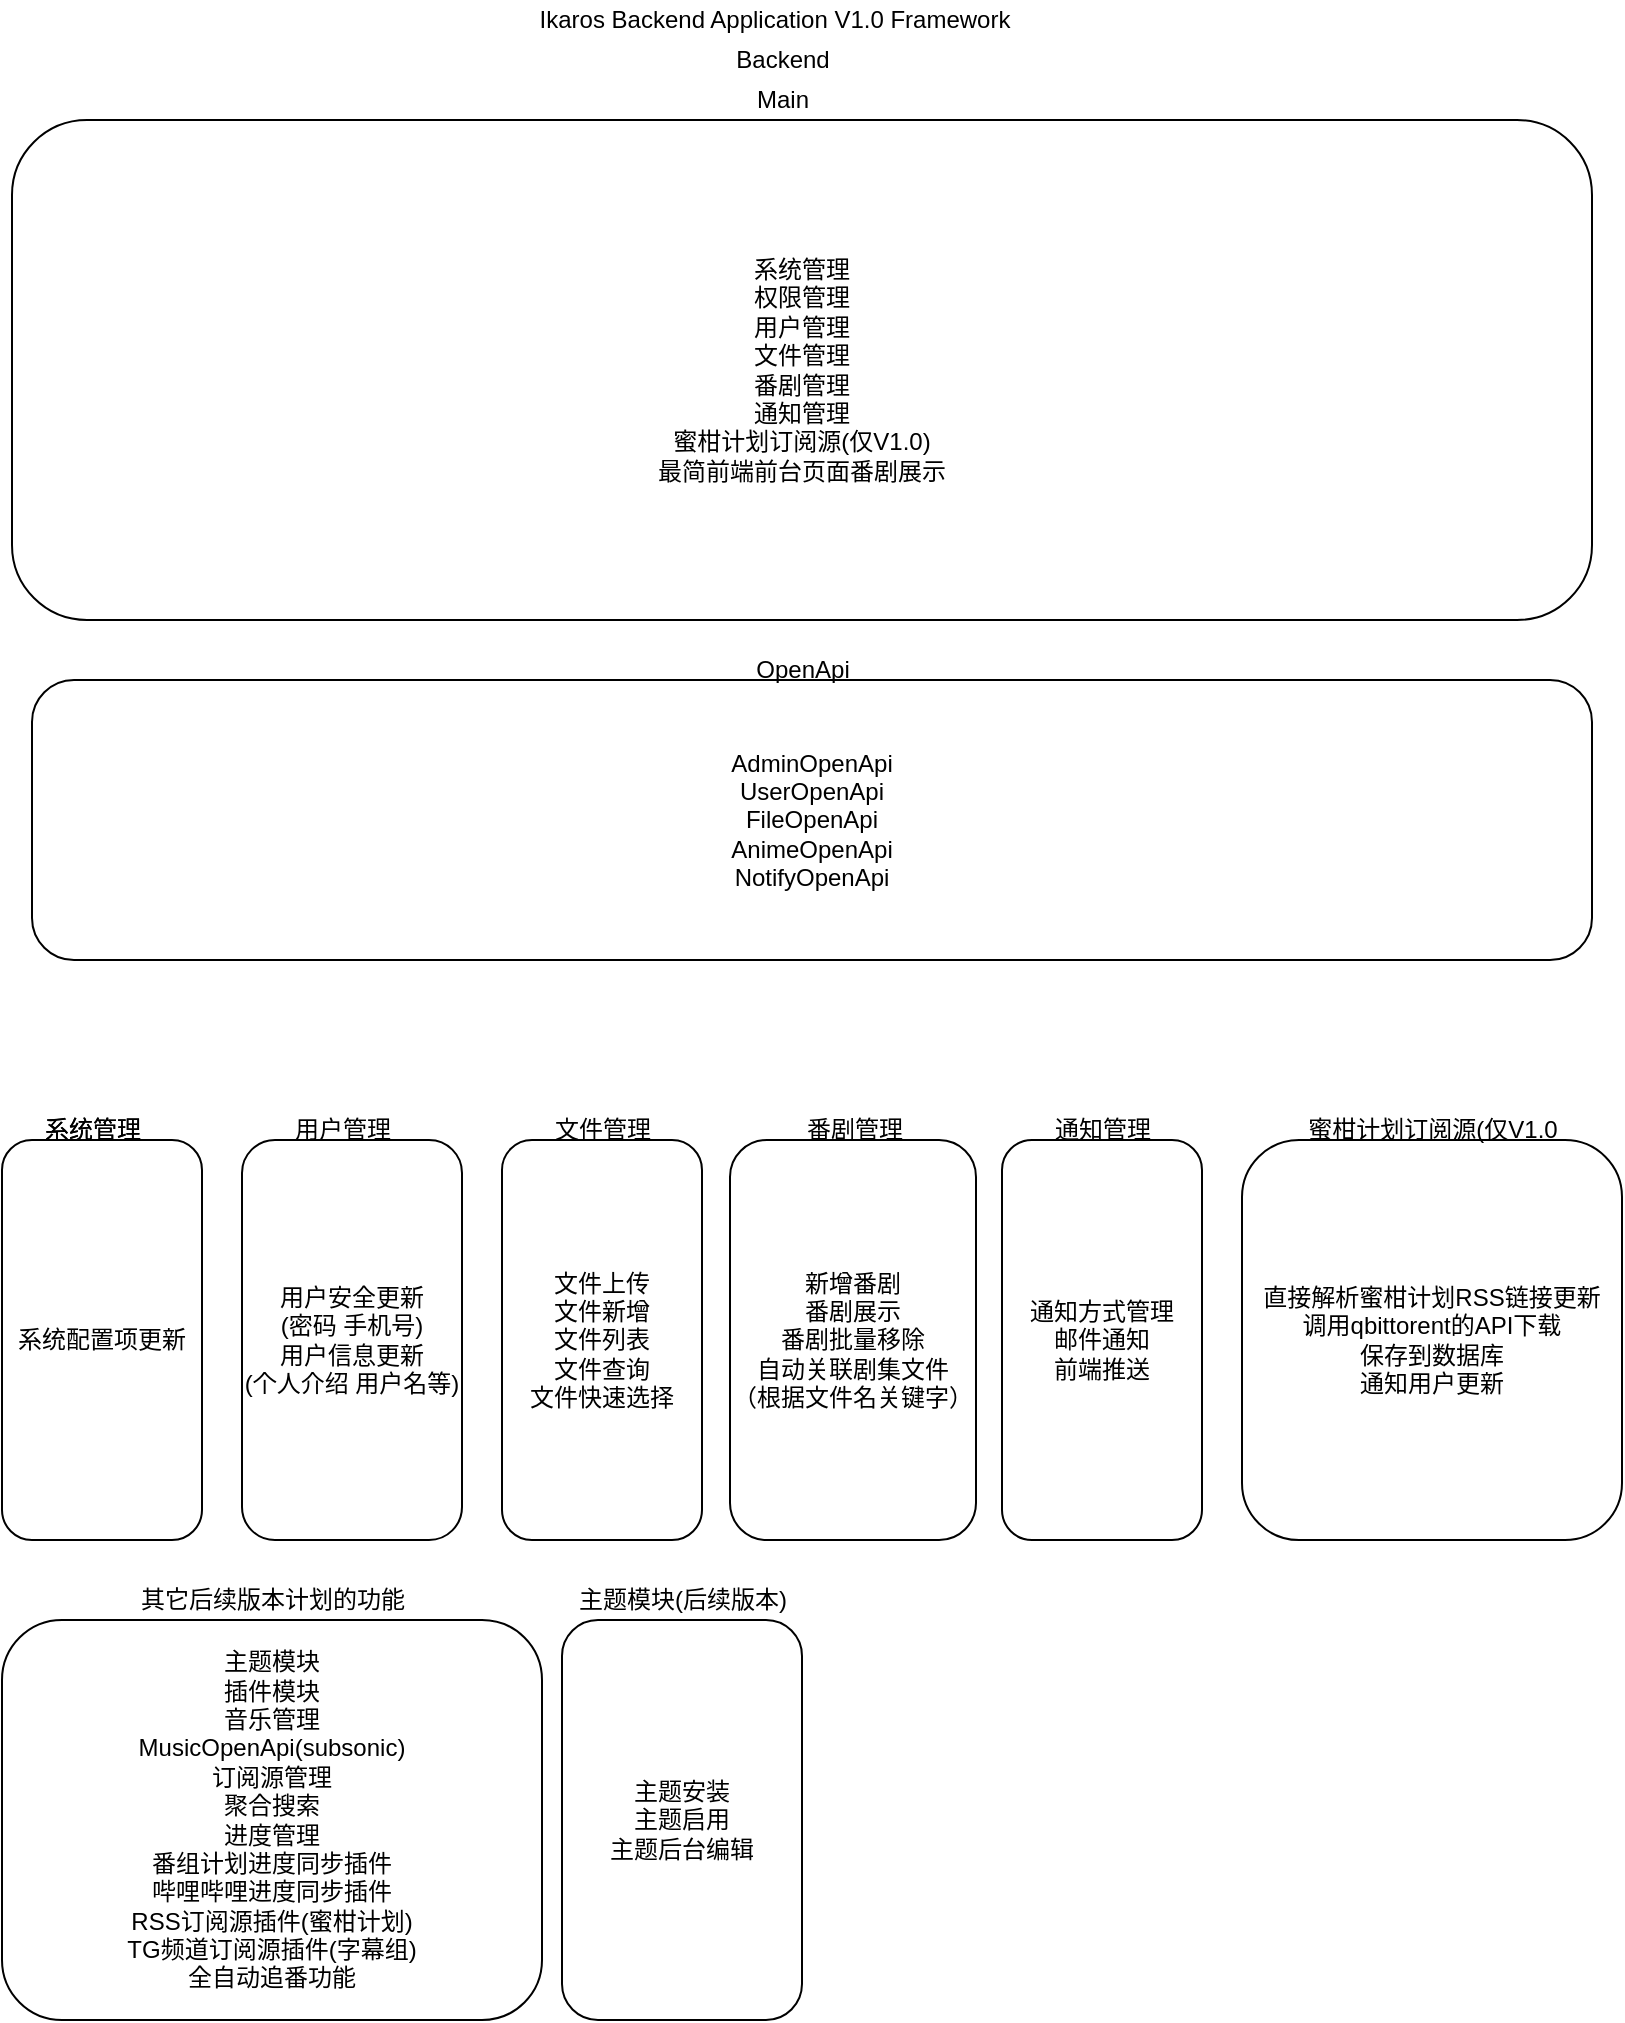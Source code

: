 <mxfile compressed="true" version="20.3.0" type="device" pages="3"><diagram id="jT9gZjSoxPf2yMMhjgZg" name="功能规划"><mxGraphModel dx="1422" dy="857" grid="1" gridSize="10" guides="1" tooltips="1" connect="1" arrows="1" fold="1" page="1" pageScale="1" pageWidth="827" pageHeight="1169" math="0" shadow="0"><root><mxCell id="0"/><mxCell id="1" parent="0"/><mxCell id="X8HLSVbJ7f2RUQdwNxjG-1" value="系统管理&lt;br&gt;权限管理&lt;br&gt;用户管理&lt;br&gt;文件管理&lt;br&gt;番剧管理&lt;br&gt;通知管理&lt;br&gt;蜜柑计划订阅源(仅V1.0)&lt;br&gt;最简前端前台页面番剧展示" style="rounded=1;whiteSpace=wrap;html=1;" parent="1" vertex="1"><mxGeometry x="14" y="60" width="790" height="250" as="geometry"/></mxCell><mxCell id="X8HLSVbJ7f2RUQdwNxjG-2" value="Ikaros Backend Application V1.0 Framework&lt;br&gt;" style="text;html=1;align=center;verticalAlign=middle;resizable=0;points=[];autosize=1;strokeColor=none;fillColor=none;" parent="1" vertex="1"><mxGeometry x="270" width="250" height="20" as="geometry"/></mxCell><mxCell id="X8HLSVbJ7f2RUQdwNxjG-3" value="主题安装&lt;br&gt;主题启用&lt;br&gt;主题后台编辑" style="rounded=1;whiteSpace=wrap;html=1;align=center;" parent="1" vertex="1"><mxGeometry x="289" y="810" width="120" height="200" as="geometry"/></mxCell><mxCell id="X8HLSVbJ7f2RUQdwNxjG-4" value="AdminOpenApi&lt;br&gt;UserOpenApi&lt;br&gt;FileOpenApi&lt;br&gt;AnimeOpenApi&lt;br&gt;NotifyOpenApi" style="rounded=1;whiteSpace=wrap;html=1;" parent="1" vertex="1"><mxGeometry x="24" y="340" width="780" height="140" as="geometry"/></mxCell><mxCell id="X8HLSVbJ7f2RUQdwNxjG-5" value="OpenApi" style="text;html=1;align=center;verticalAlign=middle;resizable=0;points=[];autosize=1;strokeColor=none;fillColor=none;" parent="1" vertex="1"><mxGeometry x="374" y="320" width="70" height="30" as="geometry"/></mxCell><mxCell id="X8HLSVbJ7f2RUQdwNxjG-6" value="Backend" style="text;html=1;align=center;verticalAlign=middle;resizable=0;points=[];autosize=1;strokeColor=none;fillColor=none;" parent="1" vertex="1"><mxGeometry x="369" y="20" width="60" height="20" as="geometry"/></mxCell><mxCell id="X8HLSVbJ7f2RUQdwNxjG-7" value="Main" style="text;html=1;align=center;verticalAlign=middle;resizable=0;points=[];autosize=1;strokeColor=none;fillColor=none;" parent="1" vertex="1"><mxGeometry x="379" y="40" width="40" height="20" as="geometry"/></mxCell><mxCell id="X8HLSVbJ7f2RUQdwNxjG-8" value="文件上传&lt;br&gt;文件新增&lt;br&gt;文件列表&lt;br&gt;文件查询&lt;br&gt;文件快速选择" style="rounded=1;whiteSpace=wrap;html=1;" parent="1" vertex="1"><mxGeometry x="259" y="570" width="100" height="200" as="geometry"/></mxCell><mxCell id="X8HLSVbJ7f2RUQdwNxjG-9" value="文件管理" style="text;html=1;align=center;verticalAlign=middle;resizable=0;points=[];autosize=1;strokeColor=none;fillColor=none;" parent="1" vertex="1"><mxGeometry x="279" y="555" width="60" height="20" as="geometry"/></mxCell><mxCell id="X8HLSVbJ7f2RUQdwNxjG-10" value="其它后续版本计划的功能" style="text;html=1;align=center;verticalAlign=middle;resizable=0;points=[];autosize=1;strokeColor=none;fillColor=none;" parent="1" vertex="1"><mxGeometry x="69" y="790" width="150" height="20" as="geometry"/></mxCell><mxCell id="X8HLSVbJ7f2RUQdwNxjG-11" value="系统管理" style="text;html=1;align=center;verticalAlign=middle;resizable=0;points=[];autosize=1;strokeColor=none;fillColor=none;" parent="1" vertex="1"><mxGeometry x="24" y="555" width="60" height="20" as="geometry"/></mxCell><mxCell id="X8HLSVbJ7f2RUQdwNxjG-12" value="新增番剧&lt;br&gt;番剧展示&lt;br&gt;番剧批量移除&lt;br&gt;自动关联剧集文件&lt;br&gt;（根据文件名关键字）" style="rounded=1;whiteSpace=wrap;html=1;" parent="1" vertex="1"><mxGeometry x="373" y="570" width="123" height="200" as="geometry"/></mxCell><mxCell id="X8HLSVbJ7f2RUQdwNxjG-13" value="番剧管理" style="text;html=1;align=center;verticalAlign=middle;resizable=0;points=[];autosize=1;strokeColor=none;fillColor=none;" parent="1" vertex="1"><mxGeometry x="404.5" y="555" width="60" height="20" as="geometry"/></mxCell><mxCell id="X8HLSVbJ7f2RUQdwNxjG-14" value="主题模块(后续版本)" style="text;html=1;align=center;verticalAlign=middle;resizable=0;points=[];autosize=1;strokeColor=none;fillColor=none;" parent="1" vertex="1"><mxGeometry x="289" y="790" width="120" height="20" as="geometry"/></mxCell><mxCell id="X8HLSVbJ7f2RUQdwNxjG-15" value="用户安全更新&lt;br&gt;(密码 手机号)&lt;br&gt;用户信息更新&lt;br&gt;(个人介绍 用户名等)" style="rounded=1;whiteSpace=wrap;html=1;" parent="1" vertex="1"><mxGeometry x="129" y="570" width="110" height="200" as="geometry"/></mxCell><mxCell id="X8HLSVbJ7f2RUQdwNxjG-16" value="用户管理" style="text;html=1;align=center;verticalAlign=middle;resizable=0;points=[];autosize=1;strokeColor=none;fillColor=none;" parent="1" vertex="1"><mxGeometry x="149" y="555" width="60" height="20" as="geometry"/></mxCell><mxCell id="X8HLSVbJ7f2RUQdwNxjG-17" value="通知方式管理&lt;br&gt;邮件通知&lt;br&gt;前端推送" style="rounded=1;whiteSpace=wrap;html=1;" parent="1" vertex="1"><mxGeometry x="509" y="570" width="100" height="200" as="geometry"/></mxCell><mxCell id="X8HLSVbJ7f2RUQdwNxjG-18" value="通知管理" style="text;html=1;align=center;verticalAlign=middle;resizable=0;points=[];autosize=1;strokeColor=none;fillColor=none;" parent="1" vertex="1"><mxGeometry x="529" y="555" width="60" height="20" as="geometry"/></mxCell><mxCell id="X8HLSVbJ7f2RUQdwNxjG-19" value="直接解析蜜柑计划RSS链接更新&lt;br&gt;调用qbittorent的API下载&lt;br&gt;保存到数据库&lt;br&gt;通知用户更新" style="rounded=1;whiteSpace=wrap;html=1;" parent="1" vertex="1"><mxGeometry x="629" y="570" width="190" height="200" as="geometry"/></mxCell><mxCell id="X8HLSVbJ7f2RUQdwNxjG-20" value="&lt;span style=&quot;&quot;&gt;蜜柑计划订阅源(仅V1.0&lt;/span&gt;" style="text;html=1;align=center;verticalAlign=middle;resizable=0;points=[];autosize=1;strokeColor=none;fillColor=none;" parent="1" vertex="1"><mxGeometry x="654" y="555" width="140" height="20" as="geometry"/></mxCell><mxCell id="X8HLSVbJ7f2RUQdwNxjG-21" value="主题模块&lt;br&gt;插件模块&lt;br&gt;音乐管理&lt;br&gt;MusicOpenApi(subsonic)&lt;br&gt;订阅源管理&lt;br&gt;聚合搜索&lt;br&gt;进度管理&lt;br&gt;番组计划进度同步插件&lt;br&gt;哔哩哔哩进度同步插件&lt;br&gt;RSS订阅源插件(蜜柑计划)&lt;br&gt;TG频道订阅源插件(字幕组)&lt;br&gt;全自动追番功能" style="rounded=1;whiteSpace=wrap;html=1;" parent="1" vertex="1"><mxGeometry x="9" y="810" width="270" height="200" as="geometry"/></mxCell><mxCell id="X8HLSVbJ7f2RUQdwNxjG-22" value="系统配置项更新" style="rounded=1;whiteSpace=wrap;html=1;" parent="1" vertex="1"><mxGeometry x="9" y="570" width="100" height="200" as="geometry"/></mxCell><mxCell id="X8HLSVbJ7f2RUQdwNxjG-23" value="系统管理" style="text;html=1;align=center;verticalAlign=middle;resizable=0;points=[];autosize=1;strokeColor=none;fillColor=none;" parent="1" vertex="1"><mxGeometry x="24" y="555" width="60" height="20" as="geometry"/></mxCell></root></mxGraphModel></diagram><diagram id="VvTo_bH4lYN2l7ewGHj1" name="实体关系"><mxGraphModel dx="1422" dy="857" grid="1" gridSize="10" guides="1" tooltips="1" connect="1" arrows="1" fold="1" page="1" pageScale="1" pageWidth="827" pageHeight="1169" math="0" shadow="0"><root><mxCell id="0"/><mxCell id="1" parent="0"/><mxCell id="sn-9p53NKqqjUP3X9kqE-2" value="anime" style="shape=table;startSize=30;container=1;collapsible=1;childLayout=tableLayout;fixedRows=1;rowLines=0;fontStyle=1;align=center;resizeLast=1;" parent="1" vertex="1"><mxGeometry x="30" y="130" width="180" height="100" as="geometry"><mxRectangle x="90" y="425" width="110" height="30" as="alternateBounds"/></mxGeometry></mxCell><mxCell id="sn-9p53NKqqjUP3X9kqE-3" value="" style="shape=tableRow;horizontal=0;startSize=0;swimlaneHead=0;swimlaneBody=0;fillColor=none;collapsible=0;dropTarget=0;points=[[0,0.5],[1,0.5]];portConstraint=eastwest;top=0;left=0;right=0;bottom=1;" parent="sn-9p53NKqqjUP3X9kqE-2" vertex="1"><mxGeometry y="30" width="180" height="30" as="geometry"/></mxCell><mxCell id="sn-9p53NKqqjUP3X9kqE-4" value="PK" style="shape=partialRectangle;connectable=0;fillColor=none;top=0;left=0;bottom=0;right=0;fontStyle=1;overflow=hidden;" parent="sn-9p53NKqqjUP3X9kqE-3" vertex="1"><mxGeometry width="30" height="30" as="geometry"><mxRectangle width="30" height="30" as="alternateBounds"/></mxGeometry></mxCell><mxCell id="sn-9p53NKqqjUP3X9kqE-5" value="id" style="shape=partialRectangle;connectable=0;fillColor=none;top=0;left=0;bottom=0;right=0;align=left;spacingLeft=6;fontStyle=5;overflow=hidden;" parent="sn-9p53NKqqjUP3X9kqE-3" vertex="1"><mxGeometry x="30" width="150" height="30" as="geometry"><mxRectangle width="150" height="30" as="alternateBounds"/></mxGeometry></mxCell><mxCell id="sn-9p53NKqqjUP3X9kqE-6" style="shape=tableRow;horizontal=0;startSize=0;swimlaneHead=0;swimlaneBody=0;fillColor=none;collapsible=0;dropTarget=0;points=[[0,0.5],[1,0.5]];portConstraint=eastwest;top=0;left=0;right=0;bottom=1;" parent="sn-9p53NKqqjUP3X9kqE-2" vertex="1"><mxGeometry y="60" width="180" height="30" as="geometry"/></mxCell><mxCell id="sn-9p53NKqqjUP3X9kqE-7" style="shape=partialRectangle;connectable=0;fillColor=none;top=0;left=0;bottom=0;right=0;fontStyle=1;overflow=hidden;" parent="sn-9p53NKqqjUP3X9kqE-6" vertex="1"><mxGeometry width="30" height="30" as="geometry"><mxRectangle width="30" height="30" as="alternateBounds"/></mxGeometry></mxCell><mxCell id="sn-9p53NKqqjUP3X9kqE-8" value="other" style="shape=partialRectangle;connectable=0;fillColor=none;top=0;left=0;bottom=0;right=0;align=left;spacingLeft=6;fontStyle=5;overflow=hidden;" parent="sn-9p53NKqqjUP3X9kqE-6" vertex="1"><mxGeometry x="30" width="150" height="30" as="geometry"><mxRectangle width="150" height="30" as="alternateBounds"/></mxGeometry></mxCell><mxCell id="sn-9p53NKqqjUP3X9kqE-9" value="season" style="shape=table;startSize=30;container=1;collapsible=1;childLayout=tableLayout;fixedRows=1;rowLines=0;fontStyle=1;align=center;resizeLast=1;" parent="1" vertex="1"><mxGeometry x="280" y="105" width="180" height="155" as="geometry"><mxRectangle x="90" y="425" width="110" height="30" as="alternateBounds"/></mxGeometry></mxCell><mxCell id="sn-9p53NKqqjUP3X9kqE-10" value="" style="shape=tableRow;horizontal=0;startSize=0;swimlaneHead=0;swimlaneBody=0;fillColor=none;collapsible=0;dropTarget=0;points=[[0,0.5],[1,0.5]];portConstraint=eastwest;top=0;left=0;right=0;bottom=1;" parent="sn-9p53NKqqjUP3X9kqE-9" vertex="1"><mxGeometry y="30" width="180" height="30" as="geometry"/></mxCell><mxCell id="sn-9p53NKqqjUP3X9kqE-11" value="PK" style="shape=partialRectangle;connectable=0;fillColor=none;top=0;left=0;bottom=0;right=0;fontStyle=1;overflow=hidden;" parent="sn-9p53NKqqjUP3X9kqE-10" vertex="1"><mxGeometry width="30" height="30" as="geometry"><mxRectangle width="30" height="30" as="alternateBounds"/></mxGeometry></mxCell><mxCell id="sn-9p53NKqqjUP3X9kqE-12" value="id" style="shape=partialRectangle;connectable=0;fillColor=none;top=0;left=0;bottom=0;right=0;align=left;spacingLeft=6;fontStyle=5;overflow=hidden;" parent="sn-9p53NKqqjUP3X9kqE-10" vertex="1"><mxGeometry x="30" width="150" height="30" as="geometry"><mxRectangle width="150" height="30" as="alternateBounds"/></mxGeometry></mxCell><mxCell id="sn-9p53NKqqjUP3X9kqE-13" value="" style="shape=tableRow;horizontal=0;startSize=0;swimlaneHead=0;swimlaneBody=0;fillColor=none;collapsible=0;dropTarget=0;points=[[0,0.5],[1,0.5]];portConstraint=eastwest;top=0;left=0;right=0;bottom=0;" parent="sn-9p53NKqqjUP3X9kqE-9" vertex="1"><mxGeometry y="60" width="180" height="25" as="geometry"/></mxCell><mxCell id="sn-9p53NKqqjUP3X9kqE-14" value="" style="shape=partialRectangle;connectable=0;fillColor=none;top=0;left=0;bottom=0;right=0;editable=1;overflow=hidden;" parent="sn-9p53NKqqjUP3X9kqE-13" vertex="1"><mxGeometry width="30" height="25" as="geometry"><mxRectangle width="30" height="25" as="alternateBounds"/></mxGeometry></mxCell><mxCell id="sn-9p53NKqqjUP3X9kqE-15" value="anime_id" style="shape=partialRectangle;connectable=0;fillColor=none;top=0;left=0;bottom=0;right=0;align=left;spacingLeft=6;overflow=hidden;" parent="sn-9p53NKqqjUP3X9kqE-13" vertex="1"><mxGeometry x="30" width="150" height="25" as="geometry"><mxRectangle width="150" height="25" as="alternateBounds"/></mxGeometry></mxCell><mxCell id="sn-9p53NKqqjUP3X9kqE-16" style="shape=tableRow;horizontal=0;startSize=0;swimlaneHead=0;swimlaneBody=0;fillColor=none;collapsible=0;dropTarget=0;points=[[0,0.5],[1,0.5]];portConstraint=eastwest;top=0;left=0;right=0;bottom=0;" parent="sn-9p53NKqqjUP3X9kqE-9" vertex="1"><mxGeometry y="85" width="180" height="30" as="geometry"/></mxCell><mxCell id="sn-9p53NKqqjUP3X9kqE-17" style="shape=partialRectangle;connectable=0;fillColor=none;top=0;left=0;bottom=0;right=0;editable=1;overflow=hidden;" parent="sn-9p53NKqqjUP3X9kqE-16" vertex="1"><mxGeometry width="30" height="30" as="geometry"><mxRectangle width="30" height="30" as="alternateBounds"/></mxGeometry></mxCell><mxCell id="sn-9p53NKqqjUP3X9kqE-18" value="type" style="shape=partialRectangle;connectable=0;fillColor=none;top=0;left=0;bottom=0;right=0;align=left;spacingLeft=6;overflow=hidden;" parent="sn-9p53NKqqjUP3X9kqE-16" vertex="1"><mxGeometry x="30" width="150" height="30" as="geometry"><mxRectangle width="150" height="30" as="alternateBounds"/></mxGeometry></mxCell><mxCell id="sn-9p53NKqqjUP3X9kqE-19" value="" style="shape=tableRow;horizontal=0;startSize=0;swimlaneHead=0;swimlaneBody=0;fillColor=none;collapsible=0;dropTarget=0;points=[[0,0.5],[1,0.5]];portConstraint=eastwest;top=0;left=0;right=0;bottom=0;" parent="sn-9p53NKqqjUP3X9kqE-9" vertex="1"><mxGeometry y="115" width="180" height="30" as="geometry"/></mxCell><mxCell id="sn-9p53NKqqjUP3X9kqE-20" value="" style="shape=partialRectangle;connectable=0;fillColor=none;top=0;left=0;bottom=0;right=0;editable=1;overflow=hidden;" parent="sn-9p53NKqqjUP3X9kqE-19" vertex="1"><mxGeometry width="30" height="30" as="geometry"><mxRectangle width="30" height="30" as="alternateBounds"/></mxGeometry></mxCell><mxCell id="sn-9p53NKqqjUP3X9kqE-21" value="other" style="shape=partialRectangle;connectable=0;fillColor=none;top=0;left=0;bottom=0;right=0;align=left;spacingLeft=6;overflow=hidden;" parent="sn-9p53NKqqjUP3X9kqE-19" vertex="1"><mxGeometry x="30" width="150" height="30" as="geometry"><mxRectangle width="150" height="30" as="alternateBounds"/></mxGeometry></mxCell><mxCell id="sn-9p53NKqqjUP3X9kqE-22" value="episode" style="shape=table;startSize=30;container=1;collapsible=1;childLayout=tableLayout;fixedRows=1;rowLines=0;fontStyle=1;align=center;resizeLast=1;" parent="1" vertex="1"><mxGeometry x="590" y="105" width="180" height="190" as="geometry"><mxRectangle x="90" y="425" width="110" height="30" as="alternateBounds"/></mxGeometry></mxCell><mxCell id="sn-9p53NKqqjUP3X9kqE-23" value="" style="shape=tableRow;horizontal=0;startSize=0;swimlaneHead=0;swimlaneBody=0;fillColor=none;collapsible=0;dropTarget=0;points=[[0,0.5],[1,0.5]];portConstraint=eastwest;top=0;left=0;right=0;bottom=1;" parent="sn-9p53NKqqjUP3X9kqE-22" vertex="1"><mxGeometry y="30" width="180" height="30" as="geometry"/></mxCell><mxCell id="sn-9p53NKqqjUP3X9kqE-24" value="PK" style="shape=partialRectangle;connectable=0;fillColor=none;top=0;left=0;bottom=0;right=0;fontStyle=1;overflow=hidden;" parent="sn-9p53NKqqjUP3X9kqE-23" vertex="1"><mxGeometry width="30" height="30" as="geometry"><mxRectangle width="30" height="30" as="alternateBounds"/></mxGeometry></mxCell><mxCell id="sn-9p53NKqqjUP3X9kqE-25" value="id" style="shape=partialRectangle;connectable=0;fillColor=none;top=0;left=0;bottom=0;right=0;align=left;spacingLeft=6;fontStyle=5;overflow=hidden;" parent="sn-9p53NKqqjUP3X9kqE-23" vertex="1"><mxGeometry x="30" width="150" height="30" as="geometry"><mxRectangle width="150" height="30" as="alternateBounds"/></mxGeometry></mxCell><mxCell id="sn-9p53NKqqjUP3X9kqE-26" value="" style="shape=tableRow;horizontal=0;startSize=0;swimlaneHead=0;swimlaneBody=0;fillColor=none;collapsible=0;dropTarget=0;points=[[0,0.5],[1,0.5]];portConstraint=eastwest;top=0;left=0;right=0;bottom=0;" parent="sn-9p53NKqqjUP3X9kqE-22" vertex="1"><mxGeometry y="60" width="180" height="30" as="geometry"/></mxCell><mxCell id="sn-9p53NKqqjUP3X9kqE-27" value="" style="shape=partialRectangle;connectable=0;fillColor=none;top=0;left=0;bottom=0;right=0;editable=1;overflow=hidden;" parent="sn-9p53NKqqjUP3X9kqE-26" vertex="1"><mxGeometry width="30" height="30" as="geometry"><mxRectangle width="30" height="30" as="alternateBounds"/></mxGeometry></mxCell><mxCell id="sn-9p53NKqqjUP3X9kqE-28" value="season_id" style="shape=partialRectangle;connectable=0;fillColor=none;top=0;left=0;bottom=0;right=0;align=left;spacingLeft=6;overflow=hidden;" parent="sn-9p53NKqqjUP3X9kqE-26" vertex="1"><mxGeometry x="30" width="150" height="30" as="geometry"><mxRectangle width="150" height="30" as="alternateBounds"/></mxGeometry></mxCell><mxCell id="sn-9p53NKqqjUP3X9kqE-29" value="" style="shape=tableRow;horizontal=0;startSize=0;swimlaneHead=0;swimlaneBody=0;fillColor=none;collapsible=0;dropTarget=0;points=[[0,0.5],[1,0.5]];portConstraint=eastwest;top=0;left=0;right=0;bottom=0;" parent="sn-9p53NKqqjUP3X9kqE-22" vertex="1"><mxGeometry y="90" width="180" height="30" as="geometry"/></mxCell><mxCell id="sn-9p53NKqqjUP3X9kqE-30" value="" style="shape=partialRectangle;connectable=0;fillColor=none;top=0;left=0;bottom=0;right=0;editable=1;overflow=hidden;" parent="sn-9p53NKqqjUP3X9kqE-29" vertex="1"><mxGeometry width="30" height="30" as="geometry"><mxRectangle width="30" height="30" as="alternateBounds"/></mxGeometry></mxCell><mxCell id="sn-9p53NKqqjUP3X9kqE-31" value="url" style="shape=partialRectangle;connectable=0;fillColor=none;top=0;left=0;bottom=0;right=0;align=left;spacingLeft=6;overflow=hidden;" parent="sn-9p53NKqqjUP3X9kqE-29" vertex="1"><mxGeometry x="30" width="150" height="30" as="geometry"><mxRectangle width="150" height="30" as="alternateBounds"/></mxGeometry></mxCell><mxCell id="sn-9p53NKqqjUP3X9kqE-32" style="shape=tableRow;horizontal=0;startSize=0;swimlaneHead=0;swimlaneBody=0;fillColor=none;collapsible=0;dropTarget=0;points=[[0,0.5],[1,0.5]];portConstraint=eastwest;top=0;left=0;right=0;bottom=0;" parent="sn-9p53NKqqjUP3X9kqE-22" vertex="1"><mxGeometry y="120" width="180" height="30" as="geometry"/></mxCell><mxCell id="sn-9p53NKqqjUP3X9kqE-33" style="shape=partialRectangle;connectable=0;fillColor=none;top=0;left=0;bottom=0;right=0;editable=1;overflow=hidden;" parent="sn-9p53NKqqjUP3X9kqE-32" vertex="1"><mxGeometry width="30" height="30" as="geometry"><mxRectangle width="30" height="30" as="alternateBounds"/></mxGeometry></mxCell><mxCell id="sn-9p53NKqqjUP3X9kqE-34" value="type" style="shape=partialRectangle;connectable=0;fillColor=none;top=0;left=0;bottom=0;right=0;align=left;spacingLeft=6;overflow=hidden;" parent="sn-9p53NKqqjUP3X9kqE-32" vertex="1"><mxGeometry x="30" width="150" height="30" as="geometry"><mxRectangle width="150" height="30" as="alternateBounds"/></mxGeometry></mxCell><mxCell id="sn-9p53NKqqjUP3X9kqE-35" value="" style="shape=tableRow;horizontal=0;startSize=0;swimlaneHead=0;swimlaneBody=0;fillColor=none;collapsible=0;dropTarget=0;points=[[0,0.5],[1,0.5]];portConstraint=eastwest;top=0;left=0;right=0;bottom=0;" parent="sn-9p53NKqqjUP3X9kqE-22" vertex="1"><mxGeometry y="150" width="180" height="30" as="geometry"/></mxCell><mxCell id="sn-9p53NKqqjUP3X9kqE-36" value="" style="shape=partialRectangle;connectable=0;fillColor=none;top=0;left=0;bottom=0;right=0;editable=1;overflow=hidden;" parent="sn-9p53NKqqjUP3X9kqE-35" vertex="1"><mxGeometry width="30" height="30" as="geometry"><mxRectangle width="30" height="30" as="alternateBounds"/></mxGeometry></mxCell><mxCell id="sn-9p53NKqqjUP3X9kqE-37" value="other" style="shape=partialRectangle;connectable=0;fillColor=none;top=0;left=0;bottom=0;right=0;align=left;spacingLeft=6;overflow=hidden;" parent="sn-9p53NKqqjUP3X9kqE-35" vertex="1"><mxGeometry x="30" width="150" height="30" as="geometry"><mxRectangle width="150" height="30" as="alternateBounds"/></mxGeometry></mxCell><mxCell id="sn-9p53NKqqjUP3X9kqE-38" value="file" style="shape=table;startSize=30;container=1;collapsible=1;childLayout=tableLayout;fixedRows=1;rowLines=0;fontStyle=1;align=center;resizeLast=1;" parent="1" vertex="1"><mxGeometry x="590" y="360" width="180" height="130" as="geometry"><mxRectangle x="90" y="425" width="110" height="30" as="alternateBounds"/></mxGeometry></mxCell><mxCell id="sn-9p53NKqqjUP3X9kqE-39" value="" style="shape=tableRow;horizontal=0;startSize=0;swimlaneHead=0;swimlaneBody=0;fillColor=none;collapsible=0;dropTarget=0;points=[[0,0.5],[1,0.5]];portConstraint=eastwest;top=0;left=0;right=0;bottom=1;" parent="sn-9p53NKqqjUP3X9kqE-38" vertex="1"><mxGeometry y="30" width="180" height="30" as="geometry"/></mxCell><mxCell id="sn-9p53NKqqjUP3X9kqE-40" value="PK" style="shape=partialRectangle;connectable=0;fillColor=none;top=0;left=0;bottom=0;right=0;fontStyle=1;overflow=hidden;" parent="sn-9p53NKqqjUP3X9kqE-39" vertex="1"><mxGeometry width="30" height="30" as="geometry"><mxRectangle width="30" height="30" as="alternateBounds"/></mxGeometry></mxCell><mxCell id="sn-9p53NKqqjUP3X9kqE-41" value="id" style="shape=partialRectangle;connectable=0;fillColor=none;top=0;left=0;bottom=0;right=0;align=left;spacingLeft=6;fontStyle=5;overflow=hidden;" parent="sn-9p53NKqqjUP3X9kqE-39" vertex="1"><mxGeometry x="30" width="150" height="30" as="geometry"><mxRectangle width="150" height="30" as="alternateBounds"/></mxGeometry></mxCell><mxCell id="sn-9p53NKqqjUP3X9kqE-42" value="" style="shape=tableRow;horizontal=0;startSize=0;swimlaneHead=0;swimlaneBody=0;fillColor=none;collapsible=0;dropTarget=0;points=[[0,0.5],[1,0.5]];portConstraint=eastwest;top=0;left=0;right=0;bottom=0;" parent="sn-9p53NKqqjUP3X9kqE-38" vertex="1"><mxGeometry y="60" width="180" height="30" as="geometry"/></mxCell><mxCell id="sn-9p53NKqqjUP3X9kqE-43" value="" style="shape=partialRectangle;connectable=0;fillColor=none;top=0;left=0;bottom=0;right=0;editable=1;overflow=hidden;" parent="sn-9p53NKqqjUP3X9kqE-42" vertex="1"><mxGeometry width="30" height="30" as="geometry"><mxRectangle width="30" height="30" as="alternateBounds"/></mxGeometry></mxCell><mxCell id="sn-9p53NKqqjUP3X9kqE-44" value="url" style="shape=partialRectangle;connectable=0;fillColor=none;top=0;left=0;bottom=0;right=0;align=left;spacingLeft=6;overflow=hidden;" parent="sn-9p53NKqqjUP3X9kqE-42" vertex="1"><mxGeometry x="30" width="150" height="30" as="geometry"><mxRectangle width="150" height="30" as="alternateBounds"/></mxGeometry></mxCell><mxCell id="sn-9p53NKqqjUP3X9kqE-45" value="" style="shape=tableRow;horizontal=0;startSize=0;swimlaneHead=0;swimlaneBody=0;fillColor=none;collapsible=0;dropTarget=0;points=[[0,0.5],[1,0.5]];portConstraint=eastwest;top=0;left=0;right=0;bottom=0;" parent="sn-9p53NKqqjUP3X9kqE-38" vertex="1"><mxGeometry y="90" width="180" height="30" as="geometry"/></mxCell><mxCell id="sn-9p53NKqqjUP3X9kqE-46" value="" style="shape=partialRectangle;connectable=0;fillColor=none;top=0;left=0;bottom=0;right=0;editable=1;overflow=hidden;" parent="sn-9p53NKqqjUP3X9kqE-45" vertex="1"><mxGeometry width="30" height="30" as="geometry"><mxRectangle width="30" height="30" as="alternateBounds"/></mxGeometry></mxCell><mxCell id="sn-9p53NKqqjUP3X9kqE-47" value="other" style="shape=partialRectangle;connectable=0;fillColor=none;top=0;left=0;bottom=0;right=0;align=left;spacingLeft=6;overflow=hidden;" parent="sn-9p53NKqqjUP3X9kqE-45" vertex="1"><mxGeometry x="30" width="150" height="30" as="geometry"><mxRectangle width="150" height="30" as="alternateBounds"/></mxGeometry></mxCell><mxCell id="sn-9p53NKqqjUP3X9kqE-48" value="" style="edgeStyle=entityRelationEdgeStyle;fontSize=12;html=1;endArrow=ERoneToMany;rounded=0;exitX=1;exitY=0.5;exitDx=0;exitDy=0;entryX=0;entryY=0.5;entryDx=0;entryDy=0;" parent="1" source="sn-9p53NKqqjUP3X9kqE-3" target="sn-9p53NKqqjUP3X9kqE-13" edge="1"><mxGeometry width="100" height="100" relative="1" as="geometry"><mxPoint x="390" y="435" as="sourcePoint"/><mxPoint x="490" y="335" as="targetPoint"/></mxGeometry></mxCell><mxCell id="sn-9p53NKqqjUP3X9kqE-49" value="" style="edgeStyle=entityRelationEdgeStyle;fontSize=12;html=1;endArrow=ERoneToMany;rounded=0;exitX=1;exitY=0.5;exitDx=0;exitDy=0;entryX=0;entryY=0.5;entryDx=0;entryDy=0;" parent="1" source="sn-9p53NKqqjUP3X9kqE-10" target="sn-9p53NKqqjUP3X9kqE-26" edge="1"><mxGeometry width="100" height="100" relative="1" as="geometry"><mxPoint x="390" y="435" as="sourcePoint"/><mxPoint x="490" y="335" as="targetPoint"/></mxGeometry></mxCell><object label="user" placeholders="1" role_id="" id="sn-9p53NKqqjUP3X9kqE-50"><mxCell style="shape=table;startSize=30;container=1;collapsible=1;childLayout=tableLayout;fixedRows=1;rowLines=0;fontStyle=1;align=center;resizeLast=1;" parent="1" vertex="1"><mxGeometry x="50" y="350" width="180" height="130" as="geometry"><mxRectangle x="90" y="425" width="110" height="30" as="alternateBounds"/></mxGeometry></mxCell></object><mxCell id="sn-9p53NKqqjUP3X9kqE-51" value="" style="shape=tableRow;horizontal=0;startSize=0;swimlaneHead=0;swimlaneBody=0;fillColor=none;collapsible=0;dropTarget=0;points=[[0,0.5],[1,0.5]];portConstraint=eastwest;top=0;left=0;right=0;bottom=1;" parent="sn-9p53NKqqjUP3X9kqE-50" vertex="1"><mxGeometry y="30" width="180" height="30" as="geometry"/></mxCell><mxCell id="sn-9p53NKqqjUP3X9kqE-52" value="PK" style="shape=partialRectangle;connectable=0;fillColor=none;top=0;left=0;bottom=0;right=0;fontStyle=1;overflow=hidden;" parent="sn-9p53NKqqjUP3X9kqE-51" vertex="1"><mxGeometry width="30" height="30" as="geometry"><mxRectangle width="30" height="30" as="alternateBounds"/></mxGeometry></mxCell><mxCell id="sn-9p53NKqqjUP3X9kqE-53" value="id" style="shape=partialRectangle;connectable=0;fillColor=none;top=0;left=0;bottom=0;right=0;align=left;spacingLeft=6;fontStyle=5;overflow=hidden;" parent="sn-9p53NKqqjUP3X9kqE-51" vertex="1"><mxGeometry x="30" width="150" height="30" as="geometry"><mxRectangle width="150" height="30" as="alternateBounds"/></mxGeometry></mxCell><mxCell id="sn-9p53NKqqjUP3X9kqE-54" value="" style="shape=tableRow;horizontal=0;startSize=0;swimlaneHead=0;swimlaneBody=0;fillColor=none;collapsible=0;dropTarget=0;points=[[0,0.5],[1,0.5]];portConstraint=eastwest;top=0;left=0;right=0;bottom=0;" parent="sn-9p53NKqqjUP3X9kqE-50" vertex="1"><mxGeometry y="60" width="180" height="30" as="geometry"/></mxCell><mxCell id="sn-9p53NKqqjUP3X9kqE-55" value="" style="shape=partialRectangle;connectable=0;fillColor=none;top=0;left=0;bottom=0;right=0;editable=1;overflow=hidden;" parent="sn-9p53NKqqjUP3X9kqE-54" vertex="1"><mxGeometry width="30" height="30" as="geometry"><mxRectangle width="30" height="30" as="alternateBounds"/></mxGeometry></mxCell><mxCell id="sn-9p53NKqqjUP3X9kqE-56" value="role_id" style="shape=partialRectangle;connectable=0;fillColor=none;top=0;left=0;bottom=0;right=0;align=left;spacingLeft=6;overflow=hidden;" parent="sn-9p53NKqqjUP3X9kqE-54" vertex="1"><mxGeometry x="30" width="150" height="30" as="geometry"><mxRectangle width="150" height="30" as="alternateBounds"/></mxGeometry></mxCell><mxCell id="sn-9p53NKqqjUP3X9kqE-57" value="" style="shape=tableRow;horizontal=0;startSize=0;swimlaneHead=0;swimlaneBody=0;fillColor=none;collapsible=0;dropTarget=0;points=[[0,0.5],[1,0.5]];portConstraint=eastwest;top=0;left=0;right=0;bottom=0;" parent="sn-9p53NKqqjUP3X9kqE-50" vertex="1"><mxGeometry y="90" width="180" height="30" as="geometry"/></mxCell><mxCell id="sn-9p53NKqqjUP3X9kqE-58" value="" style="shape=partialRectangle;connectable=0;fillColor=none;top=0;left=0;bottom=0;right=0;editable=1;overflow=hidden;" parent="sn-9p53NKqqjUP3X9kqE-57" vertex="1"><mxGeometry width="30" height="30" as="geometry"><mxRectangle width="30" height="30" as="alternateBounds"/></mxGeometry></mxCell><mxCell id="sn-9p53NKqqjUP3X9kqE-59" value="other" style="shape=partialRectangle;connectable=0;fillColor=none;top=0;left=0;bottom=0;right=0;align=left;spacingLeft=6;overflow=hidden;" parent="sn-9p53NKqqjUP3X9kqE-57" vertex="1"><mxGeometry x="30" width="150" height="30" as="geometry"><mxRectangle width="150" height="30" as="alternateBounds"/></mxGeometry></mxCell><mxCell id="sn-9p53NKqqjUP3X9kqE-60" value="" style="edgeStyle=entityRelationEdgeStyle;fontSize=12;html=1;endArrow=ERmandOne;startArrow=ERmandOne;rounded=0;exitX=1;exitY=0.5;exitDx=0;exitDy=0;entryX=1;entryY=0.5;entryDx=0;entryDy=0;" parent="1" source="sn-9p53NKqqjUP3X9kqE-29" target="sn-9p53NKqqjUP3X9kqE-42" edge="1"><mxGeometry width="100" height="100" relative="1" as="geometry"><mxPoint x="390" y="435" as="sourcePoint"/><mxPoint x="810" y="460" as="targetPoint"/></mxGeometry></mxCell><mxCell id="sn-9p53NKqqjUP3X9kqE-61" value="Ikaros V1.0 entity relation" style="text;html=1;align=center;verticalAlign=middle;resizable=0;points=[];autosize=1;strokeColor=none;fillColor=none;" parent="1" vertex="1"><mxGeometry x="325" y="15" width="160" height="30" as="geometry"/></mxCell><object label="option" placeholders="1" role_id="" id="sn-9p53NKqqjUP3X9kqE-62"><mxCell style="shape=table;startSize=30;container=1;collapsible=1;childLayout=tableLayout;fixedRows=1;rowLines=0;fontStyle=1;align=center;resizeLast=1;" parent="1" vertex="1"><mxGeometry x="290" y="280" width="180" height="220" as="geometry"><mxRectangle x="90" y="425" width="110" height="30" as="alternateBounds"/></mxGeometry></mxCell></object><mxCell id="sn-9p53NKqqjUP3X9kqE-63" value="" style="shape=tableRow;horizontal=0;startSize=0;swimlaneHead=0;swimlaneBody=0;fillColor=none;collapsible=0;dropTarget=0;points=[[0,0.5],[1,0.5]];portConstraint=eastwest;top=0;left=0;right=0;bottom=1;" parent="sn-9p53NKqqjUP3X9kqE-62" vertex="1"><mxGeometry y="30" width="180" height="30" as="geometry"/></mxCell><mxCell id="sn-9p53NKqqjUP3X9kqE-64" value="PK" style="shape=partialRectangle;connectable=0;fillColor=none;top=0;left=0;bottom=0;right=0;fontStyle=1;overflow=hidden;" parent="sn-9p53NKqqjUP3X9kqE-63" vertex="1"><mxGeometry width="30" height="30" as="geometry"><mxRectangle width="30" height="30" as="alternateBounds"/></mxGeometry></mxCell><mxCell id="sn-9p53NKqqjUP3X9kqE-65" value="id" style="shape=partialRectangle;connectable=0;fillColor=none;top=0;left=0;bottom=0;right=0;align=left;spacingLeft=6;fontStyle=5;overflow=hidden;" parent="sn-9p53NKqqjUP3X9kqE-63" vertex="1"><mxGeometry x="30" width="150" height="30" as="geometry"><mxRectangle width="150" height="30" as="alternateBounds"/></mxGeometry></mxCell><mxCell id="sn-9p53NKqqjUP3X9kqE-66" style="shape=tableRow;horizontal=0;startSize=0;swimlaneHead=0;swimlaneBody=0;fillColor=none;collapsible=0;dropTarget=0;points=[[0,0.5],[1,0.5]];portConstraint=eastwest;top=0;left=0;right=0;bottom=0;" parent="sn-9p53NKqqjUP3X9kqE-62" vertex="1"><mxGeometry y="60" width="180" height="30" as="geometry"/></mxCell><mxCell id="sn-9p53NKqqjUP3X9kqE-67" style="shape=partialRectangle;connectable=0;fillColor=none;top=0;left=0;bottom=0;right=0;editable=1;overflow=hidden;" parent="sn-9p53NKqqjUP3X9kqE-66" vertex="1"><mxGeometry width="30" height="30" as="geometry"><mxRectangle width="30" height="30" as="alternateBounds"/></mxGeometry></mxCell><mxCell id="sn-9p53NKqqjUP3X9kqE-68" value="category" style="shape=partialRectangle;connectable=0;fillColor=none;top=0;left=0;bottom=0;right=0;align=left;spacingLeft=6;overflow=hidden;" parent="sn-9p53NKqqjUP3X9kqE-66" vertex="1"><mxGeometry x="30" width="150" height="30" as="geometry"><mxRectangle width="150" height="30" as="alternateBounds"/></mxGeometry></mxCell><mxCell id="sn-9p53NKqqjUP3X9kqE-69" style="shape=tableRow;horizontal=0;startSize=0;swimlaneHead=0;swimlaneBody=0;fillColor=none;collapsible=0;dropTarget=0;points=[[0,0.5],[1,0.5]];portConstraint=eastwest;top=0;left=0;right=0;bottom=0;" parent="sn-9p53NKqqjUP3X9kqE-62" vertex="1"><mxGeometry y="90" width="180" height="30" as="geometry"/></mxCell><mxCell id="sn-9p53NKqqjUP3X9kqE-70" style="shape=partialRectangle;connectable=0;fillColor=none;top=0;left=0;bottom=0;right=0;editable=1;overflow=hidden;" parent="sn-9p53NKqqjUP3X9kqE-69" vertex="1"><mxGeometry width="30" height="30" as="geometry"><mxRectangle width="30" height="30" as="alternateBounds"/></mxGeometry></mxCell><mxCell id="sn-9p53NKqqjUP3X9kqE-71" value="type" style="shape=partialRectangle;connectable=0;fillColor=none;top=0;left=0;bottom=0;right=0;align=left;spacingLeft=6;overflow=hidden;" parent="sn-9p53NKqqjUP3X9kqE-69" vertex="1"><mxGeometry x="30" width="150" height="30" as="geometry"><mxRectangle width="150" height="30" as="alternateBounds"/></mxGeometry></mxCell><mxCell id="sn-9p53NKqqjUP3X9kqE-72" style="shape=tableRow;horizontal=0;startSize=0;swimlaneHead=0;swimlaneBody=0;fillColor=none;collapsible=0;dropTarget=0;points=[[0,0.5],[1,0.5]];portConstraint=eastwest;top=0;left=0;right=0;bottom=0;" parent="sn-9p53NKqqjUP3X9kqE-62" vertex="1"><mxGeometry y="120" width="180" height="30" as="geometry"/></mxCell><mxCell id="sn-9p53NKqqjUP3X9kqE-73" style="shape=partialRectangle;connectable=0;fillColor=none;top=0;left=0;bottom=0;right=0;editable=1;overflow=hidden;" parent="sn-9p53NKqqjUP3X9kqE-72" vertex="1"><mxGeometry width="30" height="30" as="geometry"><mxRectangle width="30" height="30" as="alternateBounds"/></mxGeometry></mxCell><mxCell id="sn-9p53NKqqjUP3X9kqE-74" value="o_key" style="shape=partialRectangle;connectable=0;fillColor=none;top=0;left=0;bottom=0;right=0;align=left;spacingLeft=6;overflow=hidden;" parent="sn-9p53NKqqjUP3X9kqE-72" vertex="1"><mxGeometry x="30" width="150" height="30" as="geometry"><mxRectangle width="150" height="30" as="alternateBounds"/></mxGeometry></mxCell><mxCell id="sn-9p53NKqqjUP3X9kqE-75" style="shape=tableRow;horizontal=0;startSize=0;swimlaneHead=0;swimlaneBody=0;fillColor=none;collapsible=0;dropTarget=0;points=[[0,0.5],[1,0.5]];portConstraint=eastwest;top=0;left=0;right=0;bottom=0;" parent="sn-9p53NKqqjUP3X9kqE-62" vertex="1"><mxGeometry y="150" width="180" height="30" as="geometry"/></mxCell><mxCell id="sn-9p53NKqqjUP3X9kqE-76" style="shape=partialRectangle;connectable=0;fillColor=none;top=0;left=0;bottom=0;right=0;editable=1;overflow=hidden;" parent="sn-9p53NKqqjUP3X9kqE-75" vertex="1"><mxGeometry width="30" height="30" as="geometry"><mxRectangle width="30" height="30" as="alternateBounds"/></mxGeometry></mxCell><mxCell id="sn-9p53NKqqjUP3X9kqE-77" value="o_value" style="shape=partialRectangle;connectable=0;fillColor=none;top=0;left=0;bottom=0;right=0;align=left;spacingLeft=6;overflow=hidden;" parent="sn-9p53NKqqjUP3X9kqE-75" vertex="1"><mxGeometry x="30" width="150" height="30" as="geometry"><mxRectangle width="150" height="30" as="alternateBounds"/></mxGeometry></mxCell><mxCell id="sn-9p53NKqqjUP3X9kqE-78" value="" style="shape=tableRow;horizontal=0;startSize=0;swimlaneHead=0;swimlaneBody=0;fillColor=none;collapsible=0;dropTarget=0;points=[[0,0.5],[1,0.5]];portConstraint=eastwest;top=0;left=0;right=0;bottom=0;" parent="sn-9p53NKqqjUP3X9kqE-62" vertex="1"><mxGeometry y="180" width="180" height="30" as="geometry"/></mxCell><mxCell id="sn-9p53NKqqjUP3X9kqE-79" value="" style="shape=partialRectangle;connectable=0;fillColor=none;top=0;left=0;bottom=0;right=0;editable=1;overflow=hidden;" parent="sn-9p53NKqqjUP3X9kqE-78" vertex="1"><mxGeometry width="30" height="30" as="geometry"><mxRectangle width="30" height="30" as="alternateBounds"/></mxGeometry></mxCell><mxCell id="sn-9p53NKqqjUP3X9kqE-80" value="other" style="shape=partialRectangle;connectable=0;fillColor=none;top=0;left=0;bottom=0;right=0;align=left;spacingLeft=6;overflow=hidden;" parent="sn-9p53NKqqjUP3X9kqE-78" vertex="1"><mxGeometry x="30" width="150" height="30" as="geometry"><mxRectangle width="150" height="30" as="alternateBounds"/></mxGeometry></mxCell><mxCell id="H8Eat8JZY_sN6Oe39I31-20" value="song" style="shape=table;startSize=30;container=1;collapsible=1;childLayout=tableLayout;fixedRows=1;rowLines=0;fontStyle=1;align=center;resizeLast=1;" parent="1" vertex="1"><mxGeometry x="290" y="720" width="180" height="220" as="geometry"/></mxCell><mxCell id="H8Eat8JZY_sN6Oe39I31-21" value="" style="shape=tableRow;horizontal=0;startSize=0;swimlaneHead=0;swimlaneBody=0;fillColor=none;collapsible=0;dropTarget=0;points=[[0,0.5],[1,0.5]];portConstraint=eastwest;top=0;left=0;right=0;bottom=1;" parent="H8Eat8JZY_sN6Oe39I31-20" vertex="1"><mxGeometry y="30" width="180" height="30" as="geometry"/></mxCell><mxCell id="H8Eat8JZY_sN6Oe39I31-22" value="PK" style="shape=partialRectangle;connectable=0;fillColor=none;top=0;left=0;bottom=0;right=0;fontStyle=1;overflow=hidden;" parent="H8Eat8JZY_sN6Oe39I31-21" vertex="1"><mxGeometry width="30" height="30" as="geometry"><mxRectangle width="30" height="30" as="alternateBounds"/></mxGeometry></mxCell><mxCell id="H8Eat8JZY_sN6Oe39I31-23" value="id" style="shape=partialRectangle;connectable=0;fillColor=none;top=0;left=0;bottom=0;right=0;align=left;spacingLeft=6;fontStyle=5;overflow=hidden;" parent="H8Eat8JZY_sN6Oe39I31-21" vertex="1"><mxGeometry x="30" width="150" height="30" as="geometry"><mxRectangle width="150" height="30" as="alternateBounds"/></mxGeometry></mxCell><mxCell id="H8Eat8JZY_sN6Oe39I31-24" value="" style="shape=tableRow;horizontal=0;startSize=0;swimlaneHead=0;swimlaneBody=0;fillColor=none;collapsible=0;dropTarget=0;points=[[0,0.5],[1,0.5]];portConstraint=eastwest;top=0;left=0;right=0;bottom=0;" parent="H8Eat8JZY_sN6Oe39I31-20" vertex="1"><mxGeometry y="60" width="180" height="30" as="geometry"/></mxCell><mxCell id="H8Eat8JZY_sN6Oe39I31-25" value="" style="shape=partialRectangle;connectable=0;fillColor=none;top=0;left=0;bottom=0;right=0;editable=1;overflow=hidden;" parent="H8Eat8JZY_sN6Oe39I31-24" vertex="1"><mxGeometry width="30" height="30" as="geometry"><mxRectangle width="30" height="30" as="alternateBounds"/></mxGeometry></mxCell><mxCell id="H8Eat8JZY_sN6Oe39I31-26" value="name" style="shape=partialRectangle;connectable=0;fillColor=none;top=0;left=0;bottom=0;right=0;align=left;spacingLeft=6;overflow=hidden;" parent="H8Eat8JZY_sN6Oe39I31-24" vertex="1"><mxGeometry x="30" width="150" height="30" as="geometry"><mxRectangle width="150" height="30" as="alternateBounds"/></mxGeometry></mxCell><mxCell id="H8Eat8JZY_sN6Oe39I31-27" value="" style="shape=tableRow;horizontal=0;startSize=0;swimlaneHead=0;swimlaneBody=0;fillColor=none;collapsible=0;dropTarget=0;points=[[0,0.5],[1,0.5]];portConstraint=eastwest;top=0;left=0;right=0;bottom=0;" parent="H8Eat8JZY_sN6Oe39I31-20" vertex="1"><mxGeometry y="90" width="180" height="30" as="geometry"/></mxCell><mxCell id="H8Eat8JZY_sN6Oe39I31-28" value="" style="shape=partialRectangle;connectable=0;fillColor=none;top=0;left=0;bottom=0;right=0;editable=1;overflow=hidden;" parent="H8Eat8JZY_sN6Oe39I31-27" vertex="1"><mxGeometry width="30" height="30" as="geometry"><mxRectangle width="30" height="30" as="alternateBounds"/></mxGeometry></mxCell><mxCell id="H8Eat8JZY_sN6Oe39I31-29" value="url" style="shape=partialRectangle;connectable=0;fillColor=none;top=0;left=0;bottom=0;right=0;align=left;spacingLeft=6;overflow=hidden;" parent="H8Eat8JZY_sN6Oe39I31-27" vertex="1"><mxGeometry x="30" width="150" height="30" as="geometry"><mxRectangle width="150" height="30" as="alternateBounds"/></mxGeometry></mxCell><mxCell id="H8Eat8JZY_sN6Oe39I31-30" value="" style="shape=tableRow;horizontal=0;startSize=0;swimlaneHead=0;swimlaneBody=0;fillColor=none;collapsible=0;dropTarget=0;points=[[0,0.5],[1,0.5]];portConstraint=eastwest;top=0;left=0;right=0;bottom=0;" parent="H8Eat8JZY_sN6Oe39I31-20" vertex="1"><mxGeometry y="120" width="180" height="30" as="geometry"/></mxCell><mxCell id="H8Eat8JZY_sN6Oe39I31-31" value="" style="shape=partialRectangle;connectable=0;fillColor=none;top=0;left=0;bottom=0;right=0;editable=1;overflow=hidden;" parent="H8Eat8JZY_sN6Oe39I31-30" vertex="1"><mxGeometry width="30" height="30" as="geometry"><mxRectangle width="30" height="30" as="alternateBounds"/></mxGeometry></mxCell><mxCell id="H8Eat8JZY_sN6Oe39I31-32" value="metaadata" style="shape=partialRectangle;connectable=0;fillColor=none;top=0;left=0;bottom=0;right=0;align=left;spacingLeft=6;overflow=hidden;" parent="H8Eat8JZY_sN6Oe39I31-30" vertex="1"><mxGeometry x="30" width="150" height="30" as="geometry"><mxRectangle width="150" height="30" as="alternateBounds"/></mxGeometry></mxCell><mxCell id="H8Eat8JZY_sN6Oe39I31-33" style="shape=tableRow;horizontal=0;startSize=0;swimlaneHead=0;swimlaneBody=0;fillColor=none;collapsible=0;dropTarget=0;points=[[0,0.5],[1,0.5]];portConstraint=eastwest;top=0;left=0;right=0;bottom=0;" parent="H8Eat8JZY_sN6Oe39I31-20" vertex="1"><mxGeometry y="150" width="180" height="30" as="geometry"/></mxCell><mxCell id="H8Eat8JZY_sN6Oe39I31-34" style="shape=partialRectangle;connectable=0;fillColor=none;top=0;left=0;bottom=0;right=0;editable=1;overflow=hidden;" parent="H8Eat8JZY_sN6Oe39I31-33" vertex="1"><mxGeometry width="30" height="30" as="geometry"><mxRectangle width="30" height="30" as="alternateBounds"/></mxGeometry></mxCell><mxCell id="H8Eat8JZY_sN6Oe39I31-35" value="menu_id" style="shape=partialRectangle;connectable=0;fillColor=none;top=0;left=0;bottom=0;right=0;align=left;spacingLeft=6;overflow=hidden;" parent="H8Eat8JZY_sN6Oe39I31-33" vertex="1"><mxGeometry x="30" width="150" height="30" as="geometry"><mxRectangle width="150" height="30" as="alternateBounds"/></mxGeometry></mxCell><mxCell id="H8Eat8JZY_sN6Oe39I31-36" style="shape=tableRow;horizontal=0;startSize=0;swimlaneHead=0;swimlaneBody=0;fillColor=none;collapsible=0;dropTarget=0;points=[[0,0.5],[1,0.5]];portConstraint=eastwest;top=0;left=0;right=0;bottom=0;" parent="H8Eat8JZY_sN6Oe39I31-20" vertex="1"><mxGeometry y="180" width="180" height="30" as="geometry"/></mxCell><mxCell id="H8Eat8JZY_sN6Oe39I31-37" style="shape=partialRectangle;connectable=0;fillColor=none;top=0;left=0;bottom=0;right=0;editable=1;overflow=hidden;" parent="H8Eat8JZY_sN6Oe39I31-36" vertex="1"><mxGeometry width="30" height="30" as="geometry"><mxRectangle width="30" height="30" as="alternateBounds"/></mxGeometry></mxCell><mxCell id="H8Eat8JZY_sN6Oe39I31-38" value="album_id" style="shape=partialRectangle;connectable=0;fillColor=none;top=0;left=0;bottom=0;right=0;align=left;spacingLeft=6;overflow=hidden;" parent="H8Eat8JZY_sN6Oe39I31-36" vertex="1"><mxGeometry x="30" width="150" height="30" as="geometry"><mxRectangle width="150" height="30" as="alternateBounds"/></mxGeometry></mxCell><object label="key_value" placeholders="1" role_id="" id="H8Eat8JZY_sN6Oe39I31-1"><mxCell style="shape=table;startSize=30;container=1;collapsible=1;childLayout=tableLayout;fixedRows=1;rowLines=0;fontStyle=1;align=center;resizeLast=1;" parent="1" vertex="1"><mxGeometry x="40" y="520" width="180" height="160" as="geometry"><mxRectangle x="90" y="425" width="110" height="30" as="alternateBounds"/></mxGeometry></mxCell></object><mxCell id="H8Eat8JZY_sN6Oe39I31-2" value="" style="shape=tableRow;horizontal=0;startSize=0;swimlaneHead=0;swimlaneBody=0;fillColor=none;collapsible=0;dropTarget=0;points=[[0,0.5],[1,0.5]];portConstraint=eastwest;top=0;left=0;right=0;bottom=1;" parent="H8Eat8JZY_sN6Oe39I31-1" vertex="1"><mxGeometry y="30" width="180" height="30" as="geometry"/></mxCell><mxCell id="H8Eat8JZY_sN6Oe39I31-3" value="PK" style="shape=partialRectangle;connectable=0;fillColor=none;top=0;left=0;bottom=0;right=0;fontStyle=1;overflow=hidden;" parent="H8Eat8JZY_sN6Oe39I31-2" vertex="1"><mxGeometry width="30" height="30" as="geometry"><mxRectangle width="30" height="30" as="alternateBounds"/></mxGeometry></mxCell><mxCell id="H8Eat8JZY_sN6Oe39I31-4" value="id" style="shape=partialRectangle;connectable=0;fillColor=none;top=0;left=0;bottom=0;right=0;align=left;spacingLeft=6;fontStyle=5;overflow=hidden;" parent="H8Eat8JZY_sN6Oe39I31-2" vertex="1"><mxGeometry x="30" width="150" height="30" as="geometry"><mxRectangle width="150" height="30" as="alternateBounds"/></mxGeometry></mxCell><mxCell id="H8Eat8JZY_sN6Oe39I31-8" style="shape=tableRow;horizontal=0;startSize=0;swimlaneHead=0;swimlaneBody=0;fillColor=none;collapsible=0;dropTarget=0;points=[[0,0.5],[1,0.5]];portConstraint=eastwest;top=0;left=0;right=0;bottom=0;" parent="H8Eat8JZY_sN6Oe39I31-1" vertex="1"><mxGeometry y="60" width="180" height="30" as="geometry"/></mxCell><mxCell id="H8Eat8JZY_sN6Oe39I31-9" style="shape=partialRectangle;connectable=0;fillColor=none;top=0;left=0;bottom=0;right=0;editable=1;overflow=hidden;" parent="H8Eat8JZY_sN6Oe39I31-8" vertex="1"><mxGeometry width="30" height="30" as="geometry"><mxRectangle width="30" height="30" as="alternateBounds"/></mxGeometry></mxCell><mxCell id="H8Eat8JZY_sN6Oe39I31-10" value="type" style="shape=partialRectangle;connectable=0;fillColor=none;top=0;left=0;bottom=0;right=0;align=left;spacingLeft=6;overflow=hidden;" parent="H8Eat8JZY_sN6Oe39I31-8" vertex="1"><mxGeometry x="30" width="150" height="30" as="geometry"><mxRectangle width="150" height="30" as="alternateBounds"/></mxGeometry></mxCell><mxCell id="H8Eat8JZY_sN6Oe39I31-11" style="shape=tableRow;horizontal=0;startSize=0;swimlaneHead=0;swimlaneBody=0;fillColor=none;collapsible=0;dropTarget=0;points=[[0,0.5],[1,0.5]];portConstraint=eastwest;top=0;left=0;right=0;bottom=0;" parent="H8Eat8JZY_sN6Oe39I31-1" vertex="1"><mxGeometry y="90" width="180" height="30" as="geometry"/></mxCell><mxCell id="H8Eat8JZY_sN6Oe39I31-12" style="shape=partialRectangle;connectable=0;fillColor=none;top=0;left=0;bottom=0;right=0;editable=1;overflow=hidden;" parent="H8Eat8JZY_sN6Oe39I31-11" vertex="1"><mxGeometry width="30" height="30" as="geometry"><mxRectangle width="30" height="30" as="alternateBounds"/></mxGeometry></mxCell><mxCell id="H8Eat8JZY_sN6Oe39I31-13" value="ik_key" style="shape=partialRectangle;connectable=0;fillColor=none;top=0;left=0;bottom=0;right=0;align=left;spacingLeft=6;overflow=hidden;" parent="H8Eat8JZY_sN6Oe39I31-11" vertex="1"><mxGeometry x="30" width="150" height="30" as="geometry"><mxRectangle width="150" height="30" as="alternateBounds"/></mxGeometry></mxCell><mxCell id="H8Eat8JZY_sN6Oe39I31-14" style="shape=tableRow;horizontal=0;startSize=0;swimlaneHead=0;swimlaneBody=0;fillColor=none;collapsible=0;dropTarget=0;points=[[0,0.5],[1,0.5]];portConstraint=eastwest;top=0;left=0;right=0;bottom=0;" parent="H8Eat8JZY_sN6Oe39I31-1" vertex="1"><mxGeometry y="120" width="180" height="30" as="geometry"/></mxCell><mxCell id="H8Eat8JZY_sN6Oe39I31-15" style="shape=partialRectangle;connectable=0;fillColor=none;top=0;left=0;bottom=0;right=0;editable=1;overflow=hidden;" parent="H8Eat8JZY_sN6Oe39I31-14" vertex="1"><mxGeometry width="30" height="30" as="geometry"><mxRectangle width="30" height="30" as="alternateBounds"/></mxGeometry></mxCell><mxCell id="H8Eat8JZY_sN6Oe39I31-16" value="ik_value" style="shape=partialRectangle;connectable=0;fillColor=none;top=0;left=0;bottom=0;right=0;align=left;spacingLeft=6;overflow=hidden;" parent="H8Eat8JZY_sN6Oe39I31-14" vertex="1"><mxGeometry x="30" width="150" height="30" as="geometry"><mxRectangle width="150" height="30" as="alternateBounds"/></mxGeometry></mxCell><mxCell id="H8Eat8JZY_sN6Oe39I31-39" value="album" style="shape=table;startSize=30;container=1;collapsible=1;childLayout=tableLayout;fixedRows=1;rowLines=0;fontStyle=1;align=center;resizeLast=1;" parent="1" vertex="1"><mxGeometry x="590" y="780" width="180" height="160" as="geometry"/></mxCell><mxCell id="H8Eat8JZY_sN6Oe39I31-40" value="" style="shape=tableRow;horizontal=0;startSize=0;swimlaneHead=0;swimlaneBody=0;fillColor=none;collapsible=0;dropTarget=0;points=[[0,0.5],[1,0.5]];portConstraint=eastwest;top=0;left=0;right=0;bottom=1;" parent="H8Eat8JZY_sN6Oe39I31-39" vertex="1"><mxGeometry y="30" width="180" height="30" as="geometry"/></mxCell><mxCell id="H8Eat8JZY_sN6Oe39I31-41" value="PK" style="shape=partialRectangle;connectable=0;fillColor=none;top=0;left=0;bottom=0;right=0;fontStyle=1;overflow=hidden;" parent="H8Eat8JZY_sN6Oe39I31-40" vertex="1"><mxGeometry width="30" height="30" as="geometry"><mxRectangle width="30" height="30" as="alternateBounds"/></mxGeometry></mxCell><mxCell id="H8Eat8JZY_sN6Oe39I31-42" value="id" style="shape=partialRectangle;connectable=0;fillColor=none;top=0;left=0;bottom=0;right=0;align=left;spacingLeft=6;fontStyle=5;overflow=hidden;" parent="H8Eat8JZY_sN6Oe39I31-40" vertex="1"><mxGeometry x="30" width="150" height="30" as="geometry"><mxRectangle width="150" height="30" as="alternateBounds"/></mxGeometry></mxCell><mxCell id="H8Eat8JZY_sN6Oe39I31-43" value="" style="shape=tableRow;horizontal=0;startSize=0;swimlaneHead=0;swimlaneBody=0;fillColor=none;collapsible=0;dropTarget=0;points=[[0,0.5],[1,0.5]];portConstraint=eastwest;top=0;left=0;right=0;bottom=0;" parent="H8Eat8JZY_sN6Oe39I31-39" vertex="1"><mxGeometry y="60" width="180" height="30" as="geometry"/></mxCell><mxCell id="H8Eat8JZY_sN6Oe39I31-44" value="" style="shape=partialRectangle;connectable=0;fillColor=none;top=0;left=0;bottom=0;right=0;editable=1;overflow=hidden;" parent="H8Eat8JZY_sN6Oe39I31-43" vertex="1"><mxGeometry width="30" height="30" as="geometry"><mxRectangle width="30" height="30" as="alternateBounds"/></mxGeometry></mxCell><mxCell id="H8Eat8JZY_sN6Oe39I31-45" value="name" style="shape=partialRectangle;connectable=0;fillColor=none;top=0;left=0;bottom=0;right=0;align=left;spacingLeft=6;overflow=hidden;" parent="H8Eat8JZY_sN6Oe39I31-43" vertex="1"><mxGeometry x="30" width="150" height="30" as="geometry"><mxRectangle width="150" height="30" as="alternateBounds"/></mxGeometry></mxCell><mxCell id="H8Eat8JZY_sN6Oe39I31-46" value="" style="shape=tableRow;horizontal=0;startSize=0;swimlaneHead=0;swimlaneBody=0;fillColor=none;collapsible=0;dropTarget=0;points=[[0,0.5],[1,0.5]];portConstraint=eastwest;top=0;left=0;right=0;bottom=0;" parent="H8Eat8JZY_sN6Oe39I31-39" vertex="1"><mxGeometry y="90" width="180" height="30" as="geometry"/></mxCell><mxCell id="H8Eat8JZY_sN6Oe39I31-47" value="" style="shape=partialRectangle;connectable=0;fillColor=none;top=0;left=0;bottom=0;right=0;editable=1;overflow=hidden;" parent="H8Eat8JZY_sN6Oe39I31-46" vertex="1"><mxGeometry width="30" height="30" as="geometry"><mxRectangle width="30" height="30" as="alternateBounds"/></mxGeometry></mxCell><mxCell id="H8Eat8JZY_sN6Oe39I31-48" value="description" style="shape=partialRectangle;connectable=0;fillColor=none;top=0;left=0;bottom=0;right=0;align=left;spacingLeft=6;overflow=hidden;" parent="H8Eat8JZY_sN6Oe39I31-46" vertex="1"><mxGeometry x="30" width="150" height="30" as="geometry"><mxRectangle width="150" height="30" as="alternateBounds"/></mxGeometry></mxCell><mxCell id="H8Eat8JZY_sN6Oe39I31-49" value="" style="shape=tableRow;horizontal=0;startSize=0;swimlaneHead=0;swimlaneBody=0;fillColor=none;collapsible=0;dropTarget=0;points=[[0,0.5],[1,0.5]];portConstraint=eastwest;top=0;left=0;right=0;bottom=0;" parent="H8Eat8JZY_sN6Oe39I31-39" vertex="1"><mxGeometry y="120" width="180" height="30" as="geometry"/></mxCell><mxCell id="H8Eat8JZY_sN6Oe39I31-50" value="" style="shape=partialRectangle;connectable=0;fillColor=none;top=0;left=0;bottom=0;right=0;editable=1;overflow=hidden;" parent="H8Eat8JZY_sN6Oe39I31-49" vertex="1"><mxGeometry width="30" height="30" as="geometry"><mxRectangle width="30" height="30" as="alternateBounds"/></mxGeometry></mxCell><mxCell id="H8Eat8JZY_sN6Oe39I31-51" value="metaadata" style="shape=partialRectangle;connectable=0;fillColor=none;top=0;left=0;bottom=0;right=0;align=left;spacingLeft=6;overflow=hidden;" parent="H8Eat8JZY_sN6Oe39I31-49" vertex="1"><mxGeometry x="30" width="150" height="30" as="geometry"><mxRectangle width="150" height="30" as="alternateBounds"/></mxGeometry></mxCell><mxCell id="H8Eat8JZY_sN6Oe39I31-52" value="song_menu" style="shape=table;startSize=30;container=1;collapsible=1;childLayout=tableLayout;fixedRows=1;rowLines=0;fontStyle=1;align=center;resizeLast=1;" parent="1" vertex="1"><mxGeometry x="40" y="760" width="180" height="160" as="geometry"/></mxCell><mxCell id="H8Eat8JZY_sN6Oe39I31-53" value="" style="shape=tableRow;horizontal=0;startSize=0;swimlaneHead=0;swimlaneBody=0;fillColor=none;collapsible=0;dropTarget=0;points=[[0,0.5],[1,0.5]];portConstraint=eastwest;top=0;left=0;right=0;bottom=1;" parent="H8Eat8JZY_sN6Oe39I31-52" vertex="1"><mxGeometry y="30" width="180" height="30" as="geometry"/></mxCell><mxCell id="H8Eat8JZY_sN6Oe39I31-54" value="PK" style="shape=partialRectangle;connectable=0;fillColor=none;top=0;left=0;bottom=0;right=0;fontStyle=1;overflow=hidden;" parent="H8Eat8JZY_sN6Oe39I31-53" vertex="1"><mxGeometry width="30" height="30" as="geometry"><mxRectangle width="30" height="30" as="alternateBounds"/></mxGeometry></mxCell><mxCell id="H8Eat8JZY_sN6Oe39I31-55" value="id" style="shape=partialRectangle;connectable=0;fillColor=none;top=0;left=0;bottom=0;right=0;align=left;spacingLeft=6;fontStyle=5;overflow=hidden;" parent="H8Eat8JZY_sN6Oe39I31-53" vertex="1"><mxGeometry x="30" width="150" height="30" as="geometry"><mxRectangle width="150" height="30" as="alternateBounds"/></mxGeometry></mxCell><mxCell id="H8Eat8JZY_sN6Oe39I31-56" value="" style="shape=tableRow;horizontal=0;startSize=0;swimlaneHead=0;swimlaneBody=0;fillColor=none;collapsible=0;dropTarget=0;points=[[0,0.5],[1,0.5]];portConstraint=eastwest;top=0;left=0;right=0;bottom=0;" parent="H8Eat8JZY_sN6Oe39I31-52" vertex="1"><mxGeometry y="60" width="180" height="30" as="geometry"/></mxCell><mxCell id="H8Eat8JZY_sN6Oe39I31-57" value="" style="shape=partialRectangle;connectable=0;fillColor=none;top=0;left=0;bottom=0;right=0;editable=1;overflow=hidden;" parent="H8Eat8JZY_sN6Oe39I31-56" vertex="1"><mxGeometry width="30" height="30" as="geometry"><mxRectangle width="30" height="30" as="alternateBounds"/></mxGeometry></mxCell><mxCell id="H8Eat8JZY_sN6Oe39I31-58" value="name" style="shape=partialRectangle;connectable=0;fillColor=none;top=0;left=0;bottom=0;right=0;align=left;spacingLeft=6;overflow=hidden;" parent="H8Eat8JZY_sN6Oe39I31-56" vertex="1"><mxGeometry x="30" width="150" height="30" as="geometry"><mxRectangle width="150" height="30" as="alternateBounds"/></mxGeometry></mxCell><mxCell id="H8Eat8JZY_sN6Oe39I31-59" value="" style="shape=tableRow;horizontal=0;startSize=0;swimlaneHead=0;swimlaneBody=0;fillColor=none;collapsible=0;dropTarget=0;points=[[0,0.5],[1,0.5]];portConstraint=eastwest;top=0;left=0;right=0;bottom=0;" parent="H8Eat8JZY_sN6Oe39I31-52" vertex="1"><mxGeometry y="90" width="180" height="30" as="geometry"/></mxCell><mxCell id="H8Eat8JZY_sN6Oe39I31-60" value="" style="shape=partialRectangle;connectable=0;fillColor=none;top=0;left=0;bottom=0;right=0;editable=1;overflow=hidden;" parent="H8Eat8JZY_sN6Oe39I31-59" vertex="1"><mxGeometry width="30" height="30" as="geometry"><mxRectangle width="30" height="30" as="alternateBounds"/></mxGeometry></mxCell><mxCell id="H8Eat8JZY_sN6Oe39I31-61" value="description" style="shape=partialRectangle;connectable=0;fillColor=none;top=0;left=0;bottom=0;right=0;align=left;spacingLeft=6;overflow=hidden;" parent="H8Eat8JZY_sN6Oe39I31-59" vertex="1"><mxGeometry x="30" width="150" height="30" as="geometry"><mxRectangle width="150" height="30" as="alternateBounds"/></mxGeometry></mxCell><mxCell id="H8Eat8JZY_sN6Oe39I31-62" value="" style="shape=tableRow;horizontal=0;startSize=0;swimlaneHead=0;swimlaneBody=0;fillColor=none;collapsible=0;dropTarget=0;points=[[0,0.5],[1,0.5]];portConstraint=eastwest;top=0;left=0;right=0;bottom=0;" parent="H8Eat8JZY_sN6Oe39I31-52" vertex="1"><mxGeometry y="120" width="180" height="30" as="geometry"/></mxCell><mxCell id="H8Eat8JZY_sN6Oe39I31-63" value="" style="shape=partialRectangle;connectable=0;fillColor=none;top=0;left=0;bottom=0;right=0;editable=1;overflow=hidden;" parent="H8Eat8JZY_sN6Oe39I31-62" vertex="1"><mxGeometry width="30" height="30" as="geometry"><mxRectangle width="30" height="30" as="alternateBounds"/></mxGeometry></mxCell><mxCell id="H8Eat8JZY_sN6Oe39I31-64" value="metaadata" style="shape=partialRectangle;connectable=0;fillColor=none;top=0;left=0;bottom=0;right=0;align=left;spacingLeft=6;overflow=hidden;" parent="H8Eat8JZY_sN6Oe39I31-62" vertex="1"><mxGeometry x="30" width="150" height="30" as="geometry"><mxRectangle width="150" height="30" as="alternateBounds"/></mxGeometry></mxCell><mxCell id="H8Eat8JZY_sN6Oe39I31-66" value="" style="edgeStyle=entityRelationEdgeStyle;fontSize=12;html=1;endArrow=ERoneToMany;rounded=0;entryX=1;entryY=0.5;entryDx=0;entryDy=0;exitX=0;exitY=0.5;exitDx=0;exitDy=0;" parent="1" source="H8Eat8JZY_sN6Oe39I31-40" target="H8Eat8JZY_sN6Oe39I31-36" edge="1"><mxGeometry width="100" height="100" relative="1" as="geometry"><mxPoint x="580" y="860" as="sourcePoint"/><mxPoint x="760" y="800" as="targetPoint"/></mxGeometry></mxCell><mxCell id="H8Eat8JZY_sN6Oe39I31-67" value="" style="edgeStyle=entityRelationEdgeStyle;fontSize=12;html=1;endArrow=ERoneToMany;rounded=0;entryX=0;entryY=0.5;entryDx=0;entryDy=0;exitX=1;exitY=0.5;exitDx=0;exitDy=0;" parent="1" source="H8Eat8JZY_sN6Oe39I31-53" target="H8Eat8JZY_sN6Oe39I31-33" edge="1"><mxGeometry width="100" height="100" relative="1" as="geometry"><mxPoint x="550" y="635" as="sourcePoint"/><mxPoint x="480" y="735" as="targetPoint"/></mxGeometry></mxCell><mxCell id="H8Eat8JZY_sN6Oe39I31-69" value="" style="edgeStyle=entityRelationEdgeStyle;fontSize=12;html=1;endArrow=ERmandOne;startArrow=ERmandOne;rounded=0;entryX=0;entryY=0.5;entryDx=0;entryDy=0;exitX=1;exitY=0.5;exitDx=0;exitDy=0;" parent="1" source="H8Eat8JZY_sN6Oe39I31-27" target="sn-9p53NKqqjUP3X9kqE-42" edge="1"><mxGeometry width="100" height="100" relative="1" as="geometry"><mxPoint x="360" y="590" as="sourcePoint"/><mxPoint x="710" y="590" as="targetPoint"/></mxGeometry></mxCell><object label="subscribe" placeholders="1" role_id="" id="9WU9dOAGOAIAy6Z5yGDG-1"><mxCell style="shape=table;startSize=30;container=1;collapsible=1;childLayout=tableLayout;fixedRows=1;rowLines=0;fontStyle=1;align=center;resizeLast=1;" vertex="1" parent="1"><mxGeometry x="580" y="510" width="180" height="220" as="geometry"><mxRectangle x="580" y="510" width="110" height="30" as="alternateBounds"/></mxGeometry></mxCell></object><mxCell id="9WU9dOAGOAIAy6Z5yGDG-2" value="" style="shape=tableRow;horizontal=0;startSize=0;swimlaneHead=0;swimlaneBody=0;fillColor=none;collapsible=0;dropTarget=0;points=[[0,0.5],[1,0.5]];portConstraint=eastwest;top=0;left=0;right=0;bottom=1;" vertex="1" parent="9WU9dOAGOAIAy6Z5yGDG-1"><mxGeometry y="30" width="180" height="30" as="geometry"/></mxCell><mxCell id="9WU9dOAGOAIAy6Z5yGDG-3" value="PK" style="shape=partialRectangle;connectable=0;fillColor=none;top=0;left=0;bottom=0;right=0;fontStyle=1;overflow=hidden;" vertex="1" parent="9WU9dOAGOAIAy6Z5yGDG-2"><mxGeometry width="30" height="30" as="geometry"><mxRectangle width="30" height="30" as="alternateBounds"/></mxGeometry></mxCell><mxCell id="9WU9dOAGOAIAy6Z5yGDG-4" value="id" style="shape=partialRectangle;connectable=0;fillColor=none;top=0;left=0;bottom=0;right=0;align=left;spacingLeft=6;fontStyle=5;overflow=hidden;" vertex="1" parent="9WU9dOAGOAIAy6Z5yGDG-2"><mxGeometry x="30" width="150" height="30" as="geometry"><mxRectangle width="150" height="30" as="alternateBounds"/></mxGeometry></mxCell><mxCell id="9WU9dOAGOAIAy6Z5yGDG-5" style="shape=tableRow;horizontal=0;startSize=0;swimlaneHead=0;swimlaneBody=0;fillColor=none;collapsible=0;dropTarget=0;points=[[0,0.5],[1,0.5]];portConstraint=eastwest;top=0;left=0;right=0;bottom=0;" vertex="1" parent="9WU9dOAGOAIAy6Z5yGDG-1"><mxGeometry y="60" width="180" height="30" as="geometry"/></mxCell><mxCell id="9WU9dOAGOAIAy6Z5yGDG-6" style="shape=partialRectangle;connectable=0;fillColor=none;top=0;left=0;bottom=0;right=0;editable=1;overflow=hidden;" vertex="1" parent="9WU9dOAGOAIAy6Z5yGDG-5"><mxGeometry width="30" height="30" as="geometry"><mxRectangle width="30" height="30" as="alternateBounds"/></mxGeometry></mxCell><mxCell id="9WU9dOAGOAIAy6Z5yGDG-7" value="user_id" style="shape=partialRectangle;connectable=0;fillColor=none;top=0;left=0;bottom=0;right=0;align=left;spacingLeft=6;overflow=hidden;" vertex="1" parent="9WU9dOAGOAIAy6Z5yGDG-5"><mxGeometry x="30" width="150" height="30" as="geometry"><mxRectangle width="150" height="30" as="alternateBounds"/></mxGeometry></mxCell><mxCell id="9WU9dOAGOAIAy6Z5yGDG-8" style="shape=tableRow;horizontal=0;startSize=0;swimlaneHead=0;swimlaneBody=0;fillColor=none;collapsible=0;dropTarget=0;points=[[0,0.5],[1,0.5]];portConstraint=eastwest;top=0;left=0;right=0;bottom=0;" vertex="1" parent="9WU9dOAGOAIAy6Z5yGDG-1"><mxGeometry y="90" width="180" height="30" as="geometry"/></mxCell><mxCell id="9WU9dOAGOAIAy6Z5yGDG-9" style="shape=partialRectangle;connectable=0;fillColor=none;top=0;left=0;bottom=0;right=0;editable=1;overflow=hidden;" vertex="1" parent="9WU9dOAGOAIAy6Z5yGDG-8"><mxGeometry width="30" height="30" as="geometry"><mxRectangle width="30" height="30" as="alternateBounds"/></mxGeometry></mxCell><mxCell id="9WU9dOAGOAIAy6Z5yGDG-10" value="type" style="shape=partialRectangle;connectable=0;fillColor=none;top=0;left=0;bottom=0;right=0;align=left;spacingLeft=6;overflow=hidden;" vertex="1" parent="9WU9dOAGOAIAy6Z5yGDG-8"><mxGeometry x="30" width="150" height="30" as="geometry"><mxRectangle width="150" height="30" as="alternateBounds"/></mxGeometry></mxCell><mxCell id="9WU9dOAGOAIAy6Z5yGDG-11" style="shape=tableRow;horizontal=0;startSize=0;swimlaneHead=0;swimlaneBody=0;fillColor=none;collapsible=0;dropTarget=0;points=[[0,0.5],[1,0.5]];portConstraint=eastwest;top=0;left=0;right=0;bottom=0;" vertex="1" parent="9WU9dOAGOAIAy6Z5yGDG-1"><mxGeometry y="120" width="180" height="30" as="geometry"/></mxCell><mxCell id="9WU9dOAGOAIAy6Z5yGDG-12" style="shape=partialRectangle;connectable=0;fillColor=none;top=0;left=0;bottom=0;right=0;editable=1;overflow=hidden;" vertex="1" parent="9WU9dOAGOAIAy6Z5yGDG-11"><mxGeometry width="30" height="30" as="geometry"><mxRectangle width="30" height="30" as="alternateBounds"/></mxGeometry></mxCell><mxCell id="9WU9dOAGOAIAy6Z5yGDG-13" value="target_id" style="shape=partialRectangle;connectable=0;fillColor=none;top=0;left=0;bottom=0;right=0;align=left;spacingLeft=6;overflow=hidden;" vertex="1" parent="9WU9dOAGOAIAy6Z5yGDG-11"><mxGeometry x="30" width="150" height="30" as="geometry"><mxRectangle width="150" height="30" as="alternateBounds"/></mxGeometry></mxCell><mxCell id="9WU9dOAGOAIAy6Z5yGDG-14" style="shape=tableRow;horizontal=0;startSize=0;swimlaneHead=0;swimlaneBody=0;fillColor=none;collapsible=0;dropTarget=0;points=[[0,0.5],[1,0.5]];portConstraint=eastwest;top=0;left=0;right=0;bottom=0;" vertex="1" parent="9WU9dOAGOAIAy6Z5yGDG-1"><mxGeometry y="150" width="180" height="30" as="geometry"/></mxCell><mxCell id="9WU9dOAGOAIAy6Z5yGDG-15" style="shape=partialRectangle;connectable=0;fillColor=none;top=0;left=0;bottom=0;right=0;editable=1;overflow=hidden;" vertex="1" parent="9WU9dOAGOAIAy6Z5yGDG-14"><mxGeometry width="30" height="30" as="geometry"><mxRectangle width="30" height="30" as="alternateBounds"/></mxGeometry></mxCell><mxCell id="9WU9dOAGOAIAy6Z5yGDG-16" value="progress" style="shape=partialRectangle;connectable=0;fillColor=none;top=0;left=0;bottom=0;right=0;align=left;spacingLeft=6;overflow=hidden;" vertex="1" parent="9WU9dOAGOAIAy6Z5yGDG-14"><mxGeometry x="30" width="150" height="30" as="geometry"><mxRectangle width="150" height="30" as="alternateBounds"/></mxGeometry></mxCell><mxCell id="9WU9dOAGOAIAy6Z5yGDG-17" style="shape=tableRow;horizontal=0;startSize=0;swimlaneHead=0;swimlaneBody=0;fillColor=none;collapsible=0;dropTarget=0;points=[[0,0.5],[1,0.5]];portConstraint=eastwest;top=0;left=0;right=0;bottom=0;" vertex="1" parent="9WU9dOAGOAIAy6Z5yGDG-1"><mxGeometry y="180" width="180" height="30" as="geometry"/></mxCell><mxCell id="9WU9dOAGOAIAy6Z5yGDG-18" style="shape=partialRectangle;connectable=0;fillColor=none;top=0;left=0;bottom=0;right=0;editable=1;overflow=hidden;" vertex="1" parent="9WU9dOAGOAIAy6Z5yGDG-17"><mxGeometry width="30" height="30" as="geometry"><mxRectangle width="30" height="30" as="alternateBounds"/></mxGeometry></mxCell><mxCell id="9WU9dOAGOAIAy6Z5yGDG-19" value="additional" style="shape=partialRectangle;connectable=0;fillColor=none;top=0;left=0;bottom=0;right=0;align=left;spacingLeft=6;overflow=hidden;" vertex="1" parent="9WU9dOAGOAIAy6Z5yGDG-17"><mxGeometry x="30" width="150" height="30" as="geometry"><mxRectangle width="150" height="30" as="alternateBounds"/></mxGeometry></mxCell></root></mxGraphModel></diagram><diagram id="XnhLfhFQq4M2XW70RLdD" name="更灵活的模型"><mxGraphModel dx="1422" dy="857" grid="1" gridSize="10" guides="1" tooltips="1" connect="1" arrows="1" fold="1" page="1" pageScale="1" pageWidth="827" pageHeight="1169" math="0" shadow="0"><root><mxCell id="0"/><mxCell id="1" parent="0"/><mxCell id="Fbxx2ocCjAsXPOvf59QN-1" value="" style="rounded=1;whiteSpace=wrap;html=1;" parent="1" vertex="1"><mxGeometry x="30" y="460" width="620" height="380" as="geometry"/></mxCell><mxCell id="Fbxx2ocCjAsXPOvf59QN-2" value="" style="rounded=1;whiteSpace=wrap;html=1;" parent="1" vertex="1"><mxGeometry x="30" y="80" width="620" height="340" as="geometry"/></mxCell><mxCell id="Fbxx2ocCjAsXPOvf59QN-3" value="Resource" style="swimlane;childLayout=stackLayout;horizontal=1;startSize=30;horizontalStack=0;rounded=1;fontSize=14;fontStyle=0;strokeWidth=2;resizeParent=0;resizeLast=1;shadow=0;dashed=0;align=center;" parent="1" vertex="1"><mxGeometry x="210" y="90" width="100" height="120" as="geometry"/></mxCell><mxCell id="Fbxx2ocCjAsXPOvf59QN-4" value="id&#10;ufl&#10;name&#10;box_id&#10;type" style="align=left;strokeColor=none;fillColor=none;spacingLeft=4;fontSize=12;verticalAlign=top;resizable=0;rotatable=0;part=1;" parent="Fbxx2ocCjAsXPOvf59QN-3" vertex="1"><mxGeometry y="30" width="100" height="90" as="geometry"/></mxCell><mxCell id="Fbxx2ocCjAsXPOvf59QN-5" value="Box" style="swimlane;childLayout=stackLayout;horizontal=1;startSize=30;horizontalStack=0;rounded=1;fontSize=14;fontStyle=0;strokeWidth=2;resizeParent=0;resizeLast=1;shadow=0;dashed=0;align=center;" parent="1" vertex="1"><mxGeometry x="350" y="90" width="100" height="120" as="geometry"/></mxCell><mxCell id="Fbxx2ocCjAsXPOvf59QN-6" value="id&#10;name&#10;parent_id&#10;type" style="align=left;strokeColor=none;fillColor=none;spacingLeft=4;fontSize=12;verticalAlign=top;resizable=0;rotatable=0;part=1;" parent="Fbxx2ocCjAsXPOvf59QN-5" vertex="1"><mxGeometry y="30" width="100" height="90" as="geometry"/></mxCell><mxCell id="Fbxx2ocCjAsXPOvf59QN-7" value="https://github.com/ikaros-dev/ikaros/issues/47" style="text;html=1;align=center;verticalAlign=middle;resizable=0;points=[];autosize=1;strokeColor=none;fillColor=none;" parent="1" vertex="1"><mxGeometry x="200" y="30" width="260" height="20" as="geometry"/></mxCell><mxCell id="Fbxx2ocCjAsXPOvf59QN-8" value="BoxType" style="swimlane;childLayout=stackLayout;horizontal=1;startSize=30;horizontalStack=0;rounded=1;fontSize=14;fontStyle=0;strokeWidth=2;resizeParent=0;resizeLast=1;shadow=0;dashed=0;align=center;" parent="1" vertex="1"><mxGeometry x="490" y="90" width="120" height="120" as="geometry"/></mxCell><mxCell id="Fbxx2ocCjAsXPOvf59QN-9" value="id&#10;parent_id&#10;name" style="align=left;strokeColor=none;fillColor=none;spacingLeft=4;fontSize=12;verticalAlign=top;resizable=0;rotatable=0;part=1;" parent="Fbxx2ocCjAsXPOvf59QN-8" vertex="1"><mxGeometry y="30" width="120" height="90" as="geometry"/></mxCell><mxCell id="Fbxx2ocCjAsXPOvf59QN-10" style="edgeStyle=orthogonalEdgeStyle;rounded=0;orthogonalLoop=1;jettySize=auto;html=1;" parent="1" source="Fbxx2ocCjAsXPOvf59QN-6" target="Fbxx2ocCjAsXPOvf59QN-9" edge="1"><mxGeometry relative="1" as="geometry"/></mxCell><mxCell id="Fbxx2ocCjAsXPOvf59QN-11" style="edgeStyle=orthogonalEdgeStyle;rounded=0;orthogonalLoop=1;jettySize=auto;html=1;" parent="1" source="Fbxx2ocCjAsXPOvf59QN-4" target="Fbxx2ocCjAsXPOvf59QN-6" edge="1"><mxGeometry relative="1" as="geometry"/></mxCell><mxCell id="Fbxx2ocCjAsXPOvf59QN-12" value="" style="endArrow=classic;html=1;rounded=0;" parent="1" edge="1"><mxGeometry width="50" height="50" relative="1" as="geometry"><mxPoint x="230" y="60" as="sourcePoint"/><mxPoint x="340" y="60" as="targetPoint"/></mxGeometry></mxCell><mxCell id="Fbxx2ocCjAsXPOvf59QN-13" value="n" style="text;html=1;align=center;verticalAlign=middle;resizable=0;points=[];autosize=1;strokeColor=none;fillColor=none;" parent="1" vertex="1"><mxGeometry x="210" y="50" width="20" height="20" as="geometry"/></mxCell><mxCell id="Fbxx2ocCjAsXPOvf59QN-14" value="1" style="text;html=1;align=center;verticalAlign=middle;resizable=0;points=[];autosize=1;strokeColor=none;fillColor=none;" parent="1" vertex="1"><mxGeometry x="340" y="50" width="20" height="20" as="geometry"/></mxCell><mxCell id="Fbxx2ocCjAsXPOvf59QN-15" value="ResourceType" style="swimlane;childLayout=stackLayout;horizontal=1;startSize=30;horizontalStack=0;rounded=1;fontSize=14;fontStyle=0;strokeWidth=2;resizeParent=0;resizeLast=1;shadow=0;dashed=0;align=center;" parent="1" vertex="1"><mxGeometry x="60" y="90" width="120" height="120" as="geometry"/></mxCell><mxCell id="Fbxx2ocCjAsXPOvf59QN-16" value="id&#10;parent_id&#10;name&#10;ufl" style="align=left;strokeColor=none;fillColor=none;spacingLeft=4;fontSize=12;verticalAlign=top;resizable=0;rotatable=0;part=1;" parent="Fbxx2ocCjAsXPOvf59QN-15" vertex="1"><mxGeometry y="30" width="120" height="90" as="geometry"/></mxCell><mxCell id="Fbxx2ocCjAsXPOvf59QN-17" style="edgeStyle=orthogonalEdgeStyle;rounded=0;orthogonalLoop=1;jettySize=auto;html=1;" parent="1" source="Fbxx2ocCjAsXPOvf59QN-4" target="Fbxx2ocCjAsXPOvf59QN-16" edge="1"><mxGeometry relative="1" as="geometry"/></mxCell><mxCell id="Fbxx2ocCjAsXPOvf59QN-18" style="edgeStyle=orthogonalEdgeStyle;rounded=0;orthogonalLoop=1;jettySize=auto;html=1;entryX=0.5;entryY=1;entryDx=0;entryDy=0;" parent="1" source="Fbxx2ocCjAsXPOvf59QN-19" target="Fbxx2ocCjAsXPOvf59QN-4" edge="1"><mxGeometry relative="1" as="geometry"><Array as="points"><mxPoint x="340" y="240"/><mxPoint x="260" y="240"/></Array></mxGeometry></mxCell><mxCell id="Fbxx2ocCjAsXPOvf59QN-19" value="Metadata" style="swimlane;childLayout=stackLayout;horizontal=1;startSize=30;horizontalStack=0;rounded=1;fontSize=14;fontStyle=0;strokeWidth=2;resizeParent=0;resizeLast=1;shadow=0;dashed=0;align=center;" parent="1" vertex="1"><mxGeometry x="255" y="270" width="180" height="120" as="geometry"/></mxCell><mxCell id="Fbxx2ocCjAsXPOvf59QN-20" value="id&#10;key&#10;value&#10;host_id(box_id or resource_id)&#10;type(1=box;2=resource)" style="align=left;strokeColor=none;fillColor=none;spacingLeft=4;fontSize=12;verticalAlign=top;resizable=0;rotatable=0;part=1;" parent="Fbxx2ocCjAsXPOvf59QN-19" vertex="1"><mxGeometry y="30" width="180" height="90" as="geometry"/></mxCell><mxCell id="Fbxx2ocCjAsXPOvf59QN-21" style="edgeStyle=orthogonalEdgeStyle;rounded=0;orthogonalLoop=1;jettySize=auto;html=1;entryX=0.5;entryY=1;entryDx=0;entryDy=0;exitX=0.5;exitY=0;exitDx=0;exitDy=0;" parent="1" source="Fbxx2ocCjAsXPOvf59QN-19" target="Fbxx2ocCjAsXPOvf59QN-6" edge="1"><mxGeometry relative="1" as="geometry"><mxPoint x="330" y="270" as="sourcePoint"/><Array as="points"><mxPoint x="340" y="270"/><mxPoint x="340" y="240"/><mxPoint x="400" y="240"/></Array></mxGeometry></mxCell><mxCell id="Fbxx2ocCjAsXPOvf59QN-22" value="File" style="swimlane;childLayout=stackLayout;horizontal=1;startSize=30;horizontalStack=0;rounded=1;fontSize=14;fontStyle=0;strokeWidth=2;resizeParent=0;resizeLast=1;shadow=0;dashed=0;align=center;" parent="1" vertex="1"><mxGeometry x="60" y="490" width="120" height="120" as="geometry"/></mxCell><mxCell id="Fbxx2ocCjAsXPOvf59QN-23" value="id&#10;url&#10;localtion" style="align=left;strokeColor=none;fillColor=none;spacingLeft=4;fontSize=12;verticalAlign=top;resizable=0;rotatable=0;part=1;" parent="Fbxx2ocCjAsXPOvf59QN-22" vertex="1"><mxGeometry y="30" width="120" height="90" as="geometry"/></mxCell><mxCell id="Fbxx2ocCjAsXPOvf59QN-24" value="" style="endArrow=none;html=1;rounded=0;entryX=0.5;entryY=1;entryDx=0;entryDy=0;exitX=0.5;exitY=0;exitDx=0;exitDy=0;" parent="1" source="Fbxx2ocCjAsXPOvf59QN-22" target="Fbxx2ocCjAsXPOvf59QN-16" edge="1"><mxGeometry width="50" height="50" relative="1" as="geometry"><mxPoint x="550" y="490" as="sourcePoint"/><mxPoint x="600" y="440" as="targetPoint"/></mxGeometry></mxCell><mxCell id="Fbxx2ocCjAsXPOvf59QN-25" value="User" style="swimlane;childLayout=stackLayout;horizontal=1;startSize=30;horizontalStack=0;rounded=1;fontSize=14;fontStyle=0;strokeWidth=2;resizeParent=0;resizeLast=1;shadow=0;dashed=0;align=center;" parent="1" vertex="1"><mxGeometry x="70" y="670" width="120" height="120" as="geometry"/></mxCell><mxCell id="Fbxx2ocCjAsXPOvf59QN-26" value="id&#10;username&#10;password&#10;role_id" style="align=left;strokeColor=none;fillColor=none;spacingLeft=4;fontSize=12;verticalAlign=top;resizable=0;rotatable=0;part=1;" parent="Fbxx2ocCjAsXPOvf59QN-25" vertex="1"><mxGeometry y="30" width="120" height="90" as="geometry"/></mxCell><mxCell id="Fbxx2ocCjAsXPOvf59QN-27" style="edgeStyle=orthogonalEdgeStyle;rounded=0;orthogonalLoop=1;jettySize=auto;html=1;entryX=0.75;entryY=1;entryDx=0;entryDy=0;" parent="1" source="Fbxx2ocCjAsXPOvf59QN-30" target="Fbxx2ocCjAsXPOvf59QN-16" edge="1"><mxGeometry relative="1" as="geometry"><Array as="points"><mxPoint x="385" y="450"/><mxPoint x="150" y="450"/></Array></mxGeometry></mxCell><mxCell id="Fbxx2ocCjAsXPOvf59QN-28" style="edgeStyle=orthogonalEdgeStyle;rounded=0;orthogonalLoop=1;jettySize=auto;html=1;entryX=0.25;entryY=1;entryDx=0;entryDy=0;exitX=0.5;exitY=0;exitDx=0;exitDy=0;" parent="1" source="Fbxx2ocCjAsXPOvf59QN-30" target="Fbxx2ocCjAsXPOvf59QN-4" edge="1"><mxGeometry relative="1" as="geometry"><Array as="points"><mxPoint x="385" y="450"/><mxPoint x="235" y="450"/></Array></mxGeometry></mxCell><mxCell id="Fbxx2ocCjAsXPOvf59QN-29" style="edgeStyle=orthogonalEdgeStyle;rounded=0;orthogonalLoop=1;jettySize=auto;html=1;entryX=1;entryY=0.75;entryDx=0;entryDy=0;exitX=0.25;exitY=0;exitDx=0;exitDy=0;" parent="1" source="Fbxx2ocCjAsXPOvf59QN-30" target="Fbxx2ocCjAsXPOvf59QN-6" edge="1"><mxGeometry relative="1" as="geometry"><Array as="points"><mxPoint x="385" y="490"/><mxPoint x="385" y="450"/><mxPoint x="480" y="450"/><mxPoint x="480" y="188"/></Array></mxGeometry></mxCell><mxCell id="Fbxx2ocCjAsXPOvf59QN-30" value="Permission" style="swimlane;childLayout=stackLayout;horizontal=1;startSize=30;horizontalStack=0;rounded=1;fontSize=14;fontStyle=0;strokeWidth=2;resizeParent=0;resizeLast=1;shadow=0;dashed=0;align=center;" parent="1" vertex="1"><mxGeometry x="270" y="490" width="250" height="120" as="geometry"/></mxCell><mxCell id="Fbxx2ocCjAsXPOvf59QN-31" value="id&#10;type(1-Create 2-Delete 3-Update 4-Remove)&#10;target_type(1-File 2-Resulrce 3-Box)&#10;target_id(resource_Id or box_id or file_id)" style="align=left;strokeColor=none;fillColor=none;spacingLeft=4;fontSize=12;verticalAlign=top;resizable=0;rotatable=0;part=1;" parent="Fbxx2ocCjAsXPOvf59QN-30" vertex="1"><mxGeometry y="30" width="250" height="90" as="geometry"/></mxCell><mxCell id="Fbxx2ocCjAsXPOvf59QN-32" style="edgeStyle=orthogonalEdgeStyle;rounded=0;orthogonalLoop=1;jettySize=auto;html=1;entryX=1;entryY=0.5;entryDx=0;entryDy=0;" parent="1" source="Fbxx2ocCjAsXPOvf59QN-33" target="Fbxx2ocCjAsXPOvf59QN-31" edge="1"><mxGeometry relative="1" as="geometry"/></mxCell><mxCell id="Fbxx2ocCjAsXPOvf59QN-33" value="UserPermission" style="swimlane;childLayout=stackLayout;horizontal=1;startSize=30;horizontalStack=0;rounded=1;fontSize=14;fontStyle=0;strokeWidth=2;resizeParent=0;resizeLast=1;shadow=0;dashed=0;align=center;" parent="1" vertex="1"><mxGeometry x="460" y="670" width="160" height="120" as="geometry"/></mxCell><mxCell id="Fbxx2ocCjAsXPOvf59QN-34" value="id&#10;role_id&#10;permission_id" style="align=left;strokeColor=none;fillColor=none;spacingLeft=4;fontSize=12;verticalAlign=top;resizable=0;rotatable=0;part=1;" parent="Fbxx2ocCjAsXPOvf59QN-33" vertex="1"><mxGeometry y="30" width="160" height="90" as="geometry"/></mxCell><mxCell id="Fbxx2ocCjAsXPOvf59QN-35" style="edgeStyle=orthogonalEdgeStyle;rounded=0;orthogonalLoop=1;jettySize=auto;html=1;entryX=1;entryY=0.5;entryDx=0;entryDy=0;" parent="1" source="Fbxx2ocCjAsXPOvf59QN-31" target="Fbxx2ocCjAsXPOvf59QN-23" edge="1"><mxGeometry relative="1" as="geometry"/></mxCell><mxCell id="Fbxx2ocCjAsXPOvf59QN-36" value="Role" style="swimlane;childLayout=stackLayout;horizontal=1;startSize=30;horizontalStack=0;rounded=1;fontSize=14;fontStyle=0;strokeWidth=2;resizeParent=0;resizeLast=1;shadow=0;dashed=0;align=center;" parent="1" vertex="1"><mxGeometry x="230" y="670" width="160" height="120" as="geometry"/></mxCell><mxCell id="Fbxx2ocCjAsXPOvf59QN-37" value="id&#10;name&#10;" style="align=left;strokeColor=none;fillColor=none;spacingLeft=4;fontSize=12;verticalAlign=top;resizable=0;rotatable=0;part=1;" parent="Fbxx2ocCjAsXPOvf59QN-36" vertex="1"><mxGeometry y="30" width="160" height="90" as="geometry"/></mxCell><mxCell id="Fbxx2ocCjAsXPOvf59QN-38" style="edgeStyle=orthogonalEdgeStyle;rounded=0;orthogonalLoop=1;jettySize=auto;html=1;entryX=1;entryY=0.5;entryDx=0;entryDy=0;" parent="1" source="Fbxx2ocCjAsXPOvf59QN-34" target="Fbxx2ocCjAsXPOvf59QN-37" edge="1"><mxGeometry relative="1" as="geometry"/></mxCell><mxCell id="Fbxx2ocCjAsXPOvf59QN-39" value="" style="endArrow=none;html=1;rounded=0;exitX=0;exitY=0.5;exitDx=0;exitDy=0;entryX=1;entryY=0.5;entryDx=0;entryDy=0;" parent="1" source="Fbxx2ocCjAsXPOvf59QN-37" target="Fbxx2ocCjAsXPOvf59QN-26" edge="1"><mxGeometry width="50" height="50" relative="1" as="geometry"><mxPoint x="560" y="490" as="sourcePoint"/><mxPoint x="610" y="440" as="targetPoint"/></mxGeometry></mxCell><mxCell id="Fbxx2ocCjAsXPOvf59QN-40" value="" style="endArrow=none;html=1;rounded=0;" parent="1" edge="1"><mxGeometry width="50" height="50" relative="1" as="geometry"><mxPoint x="414" y="59.5" as="sourcePoint"/><mxPoint x="510" y="60" as="targetPoint"/></mxGeometry></mxCell><mxCell id="Fbxx2ocCjAsXPOvf59QN-41" value="1" style="text;html=1;align=center;verticalAlign=middle;resizable=0;points=[];autosize=1;strokeColor=none;fillColor=none;" parent="1" vertex="1"><mxGeometry x="394" y="50" width="20" height="20" as="geometry"/></mxCell><mxCell id="Fbxx2ocCjAsXPOvf59QN-42" value="1" style="text;html=1;align=center;verticalAlign=middle;resizable=0;points=[];autosize=1;strokeColor=none;fillColor=none;" parent="1" vertex="1"><mxGeometry x="510" y="50" width="20" height="20" as="geometry"/></mxCell><mxCell id="Fbxx2ocCjAsXPOvf59QN-43" value="Ikaros V1.0 Server Model Desgin" style="text;html=1;align=center;verticalAlign=middle;resizable=0;points=[];autosize=1;strokeColor=none;fillColor=none;" parent="1" vertex="1"><mxGeometry x="245" y="10" width="190" height="20" as="geometry"/></mxCell></root></mxGraphModel></diagram></mxfile>